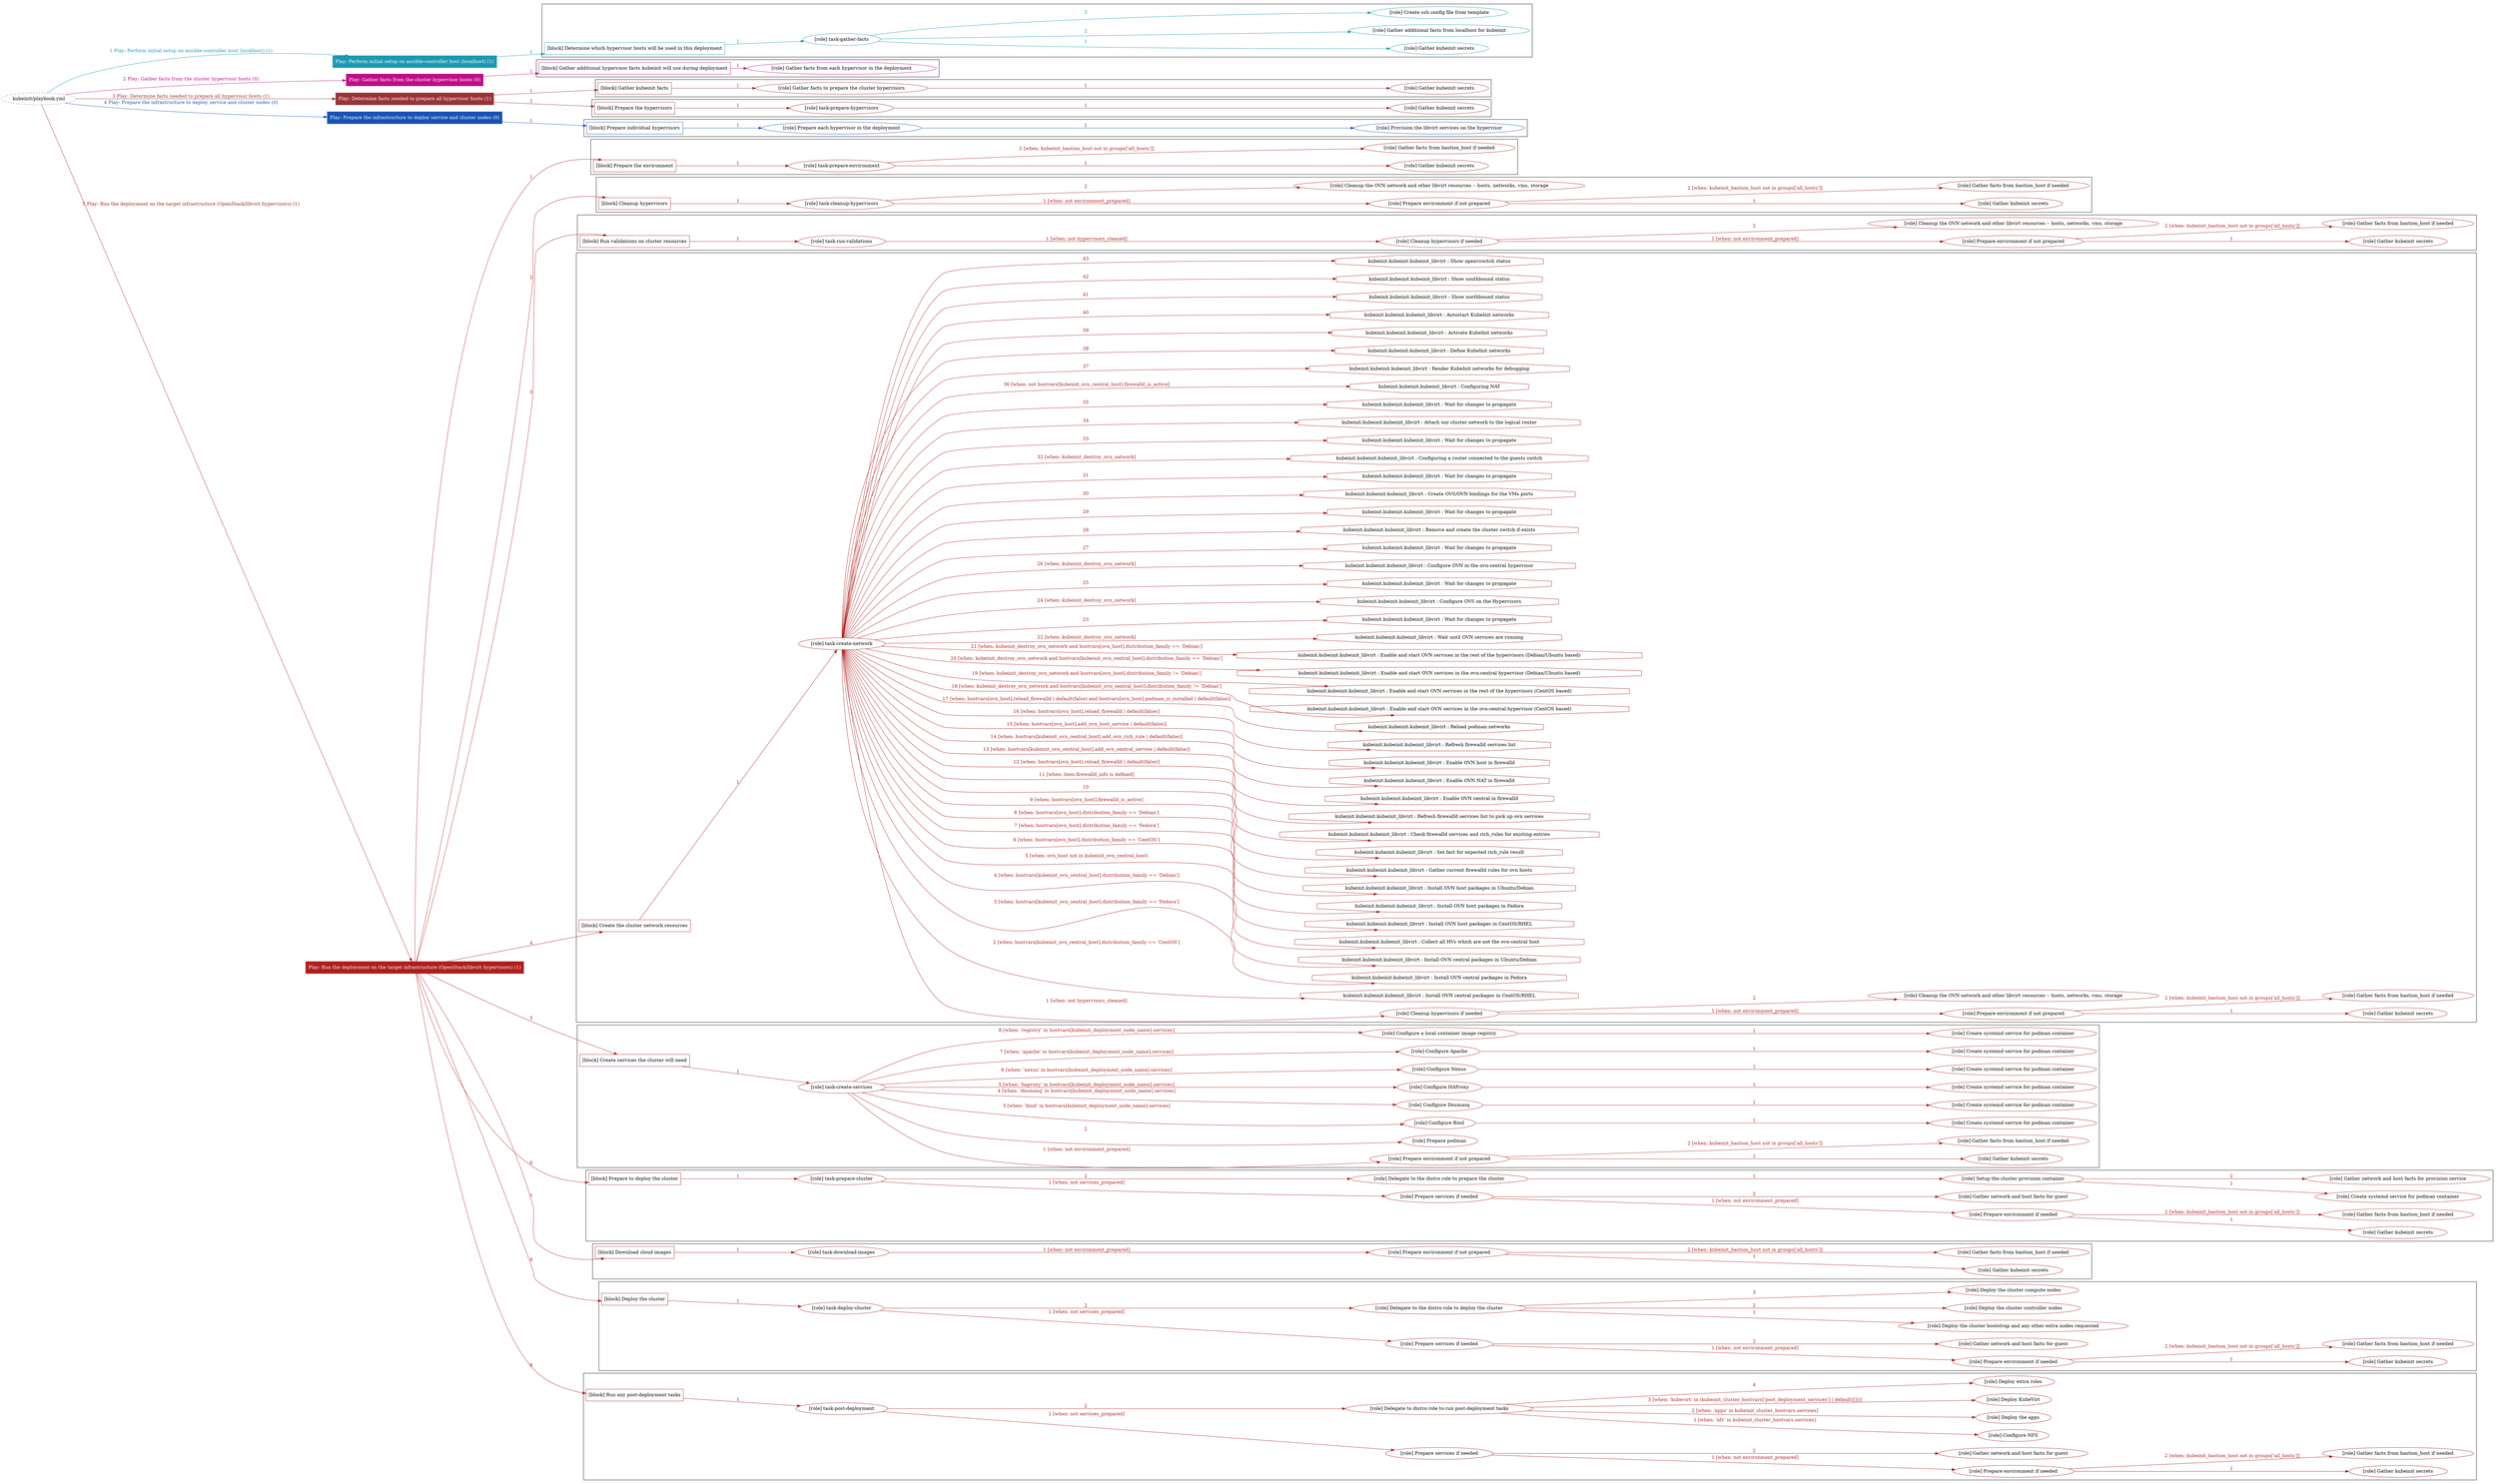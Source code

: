 digraph {
	graph [concentrate=true ordering=in rankdir=LR ratio=fill]
	edge [esep=5 sep=10]
	"kubeinit/playbook.yml" [URL="/home/runner/work/kubeinit/kubeinit/kubeinit/playbook.yml" id=playbook_545ea1f9 style=dotted]
	"kubeinit/playbook.yml" -> play_1e7cb189 [label="1 Play: Perform initial setup on ansible-controller host (localhost) (1)" color="#1b99b1" fontcolor="#1b99b1" id=edge_play_1e7cb189 labeltooltip="1 Play: Perform initial setup on ansible-controller host (localhost) (1)" tooltip="1 Play: Perform initial setup on ansible-controller host (localhost) (1)"]
	subgraph "Play: Perform initial setup on ansible-controller host (localhost) (1)" {
		play_1e7cb189 [label="Play: Perform initial setup on ansible-controller host (localhost) (1)" URL="/home/runner/work/kubeinit/kubeinit/kubeinit/playbook.yml" color="#1b99b1" fontcolor="#ffffff" id=play_1e7cb189 shape=box style=filled tooltip=localhost]
		play_1e7cb189 -> block_604bb273 [label=1 color="#1b99b1" fontcolor="#1b99b1" id=edge_block_604bb273 labeltooltip=1 tooltip=1]
		subgraph cluster_block_604bb273 {
			block_604bb273 [label="[block] Determine which hypervisor hosts will be used in this deployment" URL="/home/runner/work/kubeinit/kubeinit/kubeinit/playbook.yml" color="#1b99b1" id=block_604bb273 labeltooltip="Determine which hypervisor hosts will be used in this deployment" shape=box tooltip="Determine which hypervisor hosts will be used in this deployment"]
			block_604bb273 -> role_c7c4b16e [label="1 " color="#1b99b1" fontcolor="#1b99b1" id=edge_role_c7c4b16e labeltooltip="1 " tooltip="1 "]
			subgraph "task-gather-facts" {
				role_c7c4b16e [label="[role] task-gather-facts" URL="/home/runner/work/kubeinit/kubeinit/kubeinit/playbook.yml" color="#1b99b1" id=role_c7c4b16e tooltip="task-gather-facts"]
				role_c7c4b16e -> role_e11068bb [label="1 " color="#1b99b1" fontcolor="#1b99b1" id=edge_role_e11068bb labeltooltip="1 " tooltip="1 "]
				subgraph "Gather kubeinit secrets" {
					role_e11068bb [label="[role] Gather kubeinit secrets" URL="/home/runner/.ansible/collections/ansible_collections/kubeinit/kubeinit/roles/kubeinit_prepare/tasks/build_hypervisors_group.yml" color="#1b99b1" id=role_e11068bb tooltip="Gather kubeinit secrets"]
				}
				role_c7c4b16e -> role_16e6455f [label="2 " color="#1b99b1" fontcolor="#1b99b1" id=edge_role_16e6455f labeltooltip="2 " tooltip="2 "]
				subgraph "Gather additional facts from localhost for kubeinit" {
					role_16e6455f [label="[role] Gather additional facts from localhost for kubeinit" URL="/home/runner/.ansible/collections/ansible_collections/kubeinit/kubeinit/roles/kubeinit_prepare/tasks/build_hypervisors_group.yml" color="#1b99b1" id=role_16e6455f tooltip="Gather additional facts from localhost for kubeinit"]
				}
				role_c7c4b16e -> role_b0c7b629 [label="3 " color="#1b99b1" fontcolor="#1b99b1" id=edge_role_b0c7b629 labeltooltip="3 " tooltip="3 "]
				subgraph "Create ssh config file from template" {
					role_b0c7b629 [label="[role] Create ssh config file from template" URL="/home/runner/.ansible/collections/ansible_collections/kubeinit/kubeinit/roles/kubeinit_prepare/tasks/build_hypervisors_group.yml" color="#1b99b1" id=role_b0c7b629 tooltip="Create ssh config file from template"]
				}
			}
		}
	}
	"kubeinit/playbook.yml" -> play_25125cbf [label="2 Play: Gather facts from the cluster hypervisor hosts (0)" color="#bf0d87" fontcolor="#bf0d87" id=edge_play_25125cbf labeltooltip="2 Play: Gather facts from the cluster hypervisor hosts (0)" tooltip="2 Play: Gather facts from the cluster hypervisor hosts (0)"]
	subgraph "Play: Gather facts from the cluster hypervisor hosts (0)" {
		play_25125cbf [label="Play: Gather facts from the cluster hypervisor hosts (0)" URL="/home/runner/work/kubeinit/kubeinit/kubeinit/playbook.yml" color="#bf0d87" fontcolor="#ffffff" id=play_25125cbf shape=box style=filled tooltip="Play: Gather facts from the cluster hypervisor hosts (0)"]
		play_25125cbf -> block_c3cad42a [label=1 color="#bf0d87" fontcolor="#bf0d87" id=edge_block_c3cad42a labeltooltip=1 tooltip=1]
		subgraph cluster_block_c3cad42a {
			block_c3cad42a [label="[block] Gather additional hypervisor facts kubeinit will use during deployment" URL="/home/runner/work/kubeinit/kubeinit/kubeinit/playbook.yml" color="#bf0d87" id=block_c3cad42a labeltooltip="Gather additional hypervisor facts kubeinit will use during deployment" shape=box tooltip="Gather additional hypervisor facts kubeinit will use during deployment"]
			block_c3cad42a -> role_cbb73057 [label="1 " color="#bf0d87" fontcolor="#bf0d87" id=edge_role_cbb73057 labeltooltip="1 " tooltip="1 "]
			subgraph "Gather facts from each hypervisor in the deployment" {
				role_cbb73057 [label="[role] Gather facts from each hypervisor in the deployment" URL="/home/runner/work/kubeinit/kubeinit/kubeinit/playbook.yml" color="#bf0d87" id=role_cbb73057 tooltip="Gather facts from each hypervisor in the deployment"]
			}
		}
	}
	"kubeinit/playbook.yml" -> play_c97c8d3a [label="3 Play: Determine facts needed to prepare all hypervisor hosts (1)" color="#993338" fontcolor="#993338" id=edge_play_c97c8d3a labeltooltip="3 Play: Determine facts needed to prepare all hypervisor hosts (1)" tooltip="3 Play: Determine facts needed to prepare all hypervisor hosts (1)"]
	subgraph "Play: Determine facts needed to prepare all hypervisor hosts (1)" {
		play_c97c8d3a [label="Play: Determine facts needed to prepare all hypervisor hosts (1)" URL="/home/runner/work/kubeinit/kubeinit/kubeinit/playbook.yml" color="#993338" fontcolor="#ffffff" id=play_c97c8d3a shape=box style=filled tooltip=localhost]
		play_c97c8d3a -> block_8effcc9f [label=1 color="#993338" fontcolor="#993338" id=edge_block_8effcc9f labeltooltip=1 tooltip=1]
		subgraph cluster_block_8effcc9f {
			block_8effcc9f [label="[block] Gather kubeinit facts" URL="/home/runner/work/kubeinit/kubeinit/kubeinit/playbook.yml" color="#993338" id=block_8effcc9f labeltooltip="Gather kubeinit facts" shape=box tooltip="Gather kubeinit facts"]
			block_8effcc9f -> role_7a79b498 [label="1 " color="#993338" fontcolor="#993338" id=edge_role_7a79b498 labeltooltip="1 " tooltip="1 "]
			subgraph "Gather facts to prepare the cluster hypervisors" {
				role_7a79b498 [label="[role] Gather facts to prepare the cluster hypervisors" URL="/home/runner/work/kubeinit/kubeinit/kubeinit/playbook.yml" color="#993338" id=role_7a79b498 tooltip="Gather facts to prepare the cluster hypervisors"]
				role_7a79b498 -> role_7b9e5809 [label="1 " color="#993338" fontcolor="#993338" id=edge_role_7b9e5809 labeltooltip="1 " tooltip="1 "]
				subgraph "Gather kubeinit secrets" {
					role_7b9e5809 [label="[role] Gather kubeinit secrets" URL="/home/runner/.ansible/collections/ansible_collections/kubeinit/kubeinit/roles/kubeinit_prepare/tasks/gather_kubeinit_facts.yml" color="#993338" id=role_7b9e5809 tooltip="Gather kubeinit secrets"]
				}
			}
		}
		play_c97c8d3a -> block_56a580a7 [label=2 color="#993338" fontcolor="#993338" id=edge_block_56a580a7 labeltooltip=2 tooltip=2]
		subgraph cluster_block_56a580a7 {
			block_56a580a7 [label="[block] Prepare the hypervisors" URL="/home/runner/work/kubeinit/kubeinit/kubeinit/playbook.yml" color="#993338" id=block_56a580a7 labeltooltip="Prepare the hypervisors" shape=box tooltip="Prepare the hypervisors"]
			block_56a580a7 -> role_5d7ca16e [label="1 " color="#993338" fontcolor="#993338" id=edge_role_5d7ca16e labeltooltip="1 " tooltip="1 "]
			subgraph "task-prepare-hypervisors" {
				role_5d7ca16e [label="[role] task-prepare-hypervisors" URL="/home/runner/work/kubeinit/kubeinit/kubeinit/playbook.yml" color="#993338" id=role_5d7ca16e tooltip="task-prepare-hypervisors"]
				role_5d7ca16e -> role_4b5fbec4 [label="1 " color="#993338" fontcolor="#993338" id=edge_role_4b5fbec4 labeltooltip="1 " tooltip="1 "]
				subgraph "Gather kubeinit secrets" {
					role_4b5fbec4 [label="[role] Gather kubeinit secrets" URL="/home/runner/.ansible/collections/ansible_collections/kubeinit/kubeinit/roles/kubeinit_prepare/tasks/gather_kubeinit_facts.yml" color="#993338" id=role_4b5fbec4 tooltip="Gather kubeinit secrets"]
				}
			}
		}
	}
	"kubeinit/playbook.yml" -> play_3dec3ff9 [label="4 Play: Prepare the infrastructure to deploy service and cluster nodes (0)" color="#1852b4" fontcolor="#1852b4" id=edge_play_3dec3ff9 labeltooltip="4 Play: Prepare the infrastructure to deploy service and cluster nodes (0)" tooltip="4 Play: Prepare the infrastructure to deploy service and cluster nodes (0)"]
	subgraph "Play: Prepare the infrastructure to deploy service and cluster nodes (0)" {
		play_3dec3ff9 [label="Play: Prepare the infrastructure to deploy service and cluster nodes (0)" URL="/home/runner/work/kubeinit/kubeinit/kubeinit/playbook.yml" color="#1852b4" fontcolor="#ffffff" id=play_3dec3ff9 shape=box style=filled tooltip="Play: Prepare the infrastructure to deploy service and cluster nodes (0)"]
		play_3dec3ff9 -> block_9146f6ef [label=1 color="#1852b4" fontcolor="#1852b4" id=edge_block_9146f6ef labeltooltip=1 tooltip=1]
		subgraph cluster_block_9146f6ef {
			block_9146f6ef [label="[block] Prepare individual hypervisors" URL="/home/runner/work/kubeinit/kubeinit/kubeinit/playbook.yml" color="#1852b4" id=block_9146f6ef labeltooltip="Prepare individual hypervisors" shape=box tooltip="Prepare individual hypervisors"]
			block_9146f6ef -> role_cc25a2cb [label="1 " color="#1852b4" fontcolor="#1852b4" id=edge_role_cc25a2cb labeltooltip="1 " tooltip="1 "]
			subgraph "Prepare each hypervisor in the deployment" {
				role_cc25a2cb [label="[role] Prepare each hypervisor in the deployment" URL="/home/runner/work/kubeinit/kubeinit/kubeinit/playbook.yml" color="#1852b4" id=role_cc25a2cb tooltip="Prepare each hypervisor in the deployment"]
				role_cc25a2cb -> role_cbb61e2c [label="1 " color="#1852b4" fontcolor="#1852b4" id=edge_role_cbb61e2c labeltooltip="1 " tooltip="1 "]
				subgraph "Provision the libvirt services on the hypervisor" {
					role_cbb61e2c [label="[role] Provision the libvirt services on the hypervisor" URL="/home/runner/.ansible/collections/ansible_collections/kubeinit/kubeinit/roles/kubeinit_prepare/tasks/prepare_hypervisor.yml" color="#1852b4" id=role_cbb61e2c tooltip="Provision the libvirt services on the hypervisor"]
				}
			}
		}
	}
	"kubeinit/playbook.yml" -> play_6019a0b7 [label="5 Play: Run the deployment on the target infrastructure (OpenStack/libvirt hypervisors) (1)" color="#ad1f1f" fontcolor="#ad1f1f" id=edge_play_6019a0b7 labeltooltip="5 Play: Run the deployment on the target infrastructure (OpenStack/libvirt hypervisors) (1)" tooltip="5 Play: Run the deployment on the target infrastructure (OpenStack/libvirt hypervisors) (1)"]
	subgraph "Play: Run the deployment on the target infrastructure (OpenStack/libvirt hypervisors) (1)" {
		play_6019a0b7 [label="Play: Run the deployment on the target infrastructure (OpenStack/libvirt hypervisors) (1)" URL="/home/runner/work/kubeinit/kubeinit/kubeinit/playbook.yml" color="#ad1f1f" fontcolor="#ffffff" id=play_6019a0b7 shape=box style=filled tooltip=localhost]
		play_6019a0b7 -> block_2b37325d [label=1 color="#ad1f1f" fontcolor="#ad1f1f" id=edge_block_2b37325d labeltooltip=1 tooltip=1]
		subgraph cluster_block_2b37325d {
			block_2b37325d [label="[block] Prepare the environment" URL="/home/runner/work/kubeinit/kubeinit/kubeinit/playbook.yml" color="#ad1f1f" id=block_2b37325d labeltooltip="Prepare the environment" shape=box tooltip="Prepare the environment"]
			block_2b37325d -> role_2534f310 [label="1 " color="#ad1f1f" fontcolor="#ad1f1f" id=edge_role_2534f310 labeltooltip="1 " tooltip="1 "]
			subgraph "task-prepare-environment" {
				role_2534f310 [label="[role] task-prepare-environment" URL="/home/runner/work/kubeinit/kubeinit/kubeinit/playbook.yml" color="#ad1f1f" id=role_2534f310 tooltip="task-prepare-environment"]
				role_2534f310 -> role_49bf3685 [label="1 " color="#ad1f1f" fontcolor="#ad1f1f" id=edge_role_49bf3685 labeltooltip="1 " tooltip="1 "]
				subgraph "Gather kubeinit secrets" {
					role_49bf3685 [label="[role] Gather kubeinit secrets" URL="/home/runner/.ansible/collections/ansible_collections/kubeinit/kubeinit/roles/kubeinit_prepare/tasks/gather_kubeinit_facts.yml" color="#ad1f1f" id=role_49bf3685 tooltip="Gather kubeinit secrets"]
				}
				role_2534f310 -> role_b3261892 [label="2 [when: kubeinit_bastion_host not in groups['all_hosts']]" color="#ad1f1f" fontcolor="#ad1f1f" id=edge_role_b3261892 labeltooltip="2 [when: kubeinit_bastion_host not in groups['all_hosts']]" tooltip="2 [when: kubeinit_bastion_host not in groups['all_hosts']]"]
				subgraph "Gather facts from bastion_host if needed" {
					role_b3261892 [label="[role] Gather facts from bastion_host if needed" URL="/home/runner/.ansible/collections/ansible_collections/kubeinit/kubeinit/roles/kubeinit_prepare/tasks/main.yml" color="#ad1f1f" id=role_b3261892 tooltip="Gather facts from bastion_host if needed"]
				}
			}
		}
		play_6019a0b7 -> block_f560a4d5 [label=2 color="#ad1f1f" fontcolor="#ad1f1f" id=edge_block_f560a4d5 labeltooltip=2 tooltip=2]
		subgraph cluster_block_f560a4d5 {
			block_f560a4d5 [label="[block] Cleanup hypervisors" URL="/home/runner/work/kubeinit/kubeinit/kubeinit/playbook.yml" color="#ad1f1f" id=block_f560a4d5 labeltooltip="Cleanup hypervisors" shape=box tooltip="Cleanup hypervisors"]
			block_f560a4d5 -> role_789d770c [label="1 " color="#ad1f1f" fontcolor="#ad1f1f" id=edge_role_789d770c labeltooltip="1 " tooltip="1 "]
			subgraph "task-cleanup-hypervisors" {
				role_789d770c [label="[role] task-cleanup-hypervisors" URL="/home/runner/work/kubeinit/kubeinit/kubeinit/playbook.yml" color="#ad1f1f" id=role_789d770c tooltip="task-cleanup-hypervisors"]
				role_789d770c -> role_c4b995f2 [label="1 [when: not environment_prepared]" color="#ad1f1f" fontcolor="#ad1f1f" id=edge_role_c4b995f2 labeltooltip="1 [when: not environment_prepared]" tooltip="1 [when: not environment_prepared]"]
				subgraph "Prepare environment if not prepared" {
					role_c4b995f2 [label="[role] Prepare environment if not prepared" URL="/home/runner/.ansible/collections/ansible_collections/kubeinit/kubeinit/roles/kubeinit_libvirt/tasks/cleanup_hypervisors.yml" color="#ad1f1f" id=role_c4b995f2 tooltip="Prepare environment if not prepared"]
					role_c4b995f2 -> role_17aec565 [label="1 " color="#ad1f1f" fontcolor="#ad1f1f" id=edge_role_17aec565 labeltooltip="1 " tooltip="1 "]
					subgraph "Gather kubeinit secrets" {
						role_17aec565 [label="[role] Gather kubeinit secrets" URL="/home/runner/.ansible/collections/ansible_collections/kubeinit/kubeinit/roles/kubeinit_prepare/tasks/gather_kubeinit_facts.yml" color="#ad1f1f" id=role_17aec565 tooltip="Gather kubeinit secrets"]
					}
					role_c4b995f2 -> role_e8f77365 [label="2 [when: kubeinit_bastion_host not in groups['all_hosts']]" color="#ad1f1f" fontcolor="#ad1f1f" id=edge_role_e8f77365 labeltooltip="2 [when: kubeinit_bastion_host not in groups['all_hosts']]" tooltip="2 [when: kubeinit_bastion_host not in groups['all_hosts']]"]
					subgraph "Gather facts from bastion_host if needed" {
						role_e8f77365 [label="[role] Gather facts from bastion_host if needed" URL="/home/runner/.ansible/collections/ansible_collections/kubeinit/kubeinit/roles/kubeinit_prepare/tasks/main.yml" color="#ad1f1f" id=role_e8f77365 tooltip="Gather facts from bastion_host if needed"]
					}
				}
				role_789d770c -> role_a3cb7362 [label="2 " color="#ad1f1f" fontcolor="#ad1f1f" id=edge_role_a3cb7362 labeltooltip="2 " tooltip="2 "]
				subgraph "Cleanup the OVN network and other libvirt resources -- hosts, networks, vms, storage" {
					role_a3cb7362 [label="[role] Cleanup the OVN network and other libvirt resources -- hosts, networks, vms, storage" URL="/home/runner/.ansible/collections/ansible_collections/kubeinit/kubeinit/roles/kubeinit_libvirt/tasks/cleanup_hypervisors.yml" color="#ad1f1f" id=role_a3cb7362 tooltip="Cleanup the OVN network and other libvirt resources -- hosts, networks, vms, storage"]
				}
			}
		}
		play_6019a0b7 -> block_5f67246d [label=3 color="#ad1f1f" fontcolor="#ad1f1f" id=edge_block_5f67246d labeltooltip=3 tooltip=3]
		subgraph cluster_block_5f67246d {
			block_5f67246d [label="[block] Run validations on cluster resources" URL="/home/runner/work/kubeinit/kubeinit/kubeinit/playbook.yml" color="#ad1f1f" id=block_5f67246d labeltooltip="Run validations on cluster resources" shape=box tooltip="Run validations on cluster resources"]
			block_5f67246d -> role_c81f8263 [label="1 " color="#ad1f1f" fontcolor="#ad1f1f" id=edge_role_c81f8263 labeltooltip="1 " tooltip="1 "]
			subgraph "task-run-validations" {
				role_c81f8263 [label="[role] task-run-validations" URL="/home/runner/work/kubeinit/kubeinit/kubeinit/playbook.yml" color="#ad1f1f" id=role_c81f8263 tooltip="task-run-validations"]
				role_c81f8263 -> role_7844097c [label="1 [when: not hypervisors_cleaned]" color="#ad1f1f" fontcolor="#ad1f1f" id=edge_role_7844097c labeltooltip="1 [when: not hypervisors_cleaned]" tooltip="1 [when: not hypervisors_cleaned]"]
				subgraph "Cleanup hypervisors if needed" {
					role_7844097c [label="[role] Cleanup hypervisors if needed" URL="/home/runner/.ansible/collections/ansible_collections/kubeinit/kubeinit/roles/kubeinit_validations/tasks/main.yml" color="#ad1f1f" id=role_7844097c tooltip="Cleanup hypervisors if needed"]
					role_7844097c -> role_146914b1 [label="1 [when: not environment_prepared]" color="#ad1f1f" fontcolor="#ad1f1f" id=edge_role_146914b1 labeltooltip="1 [when: not environment_prepared]" tooltip="1 [when: not environment_prepared]"]
					subgraph "Prepare environment if not prepared" {
						role_146914b1 [label="[role] Prepare environment if not prepared" URL="/home/runner/.ansible/collections/ansible_collections/kubeinit/kubeinit/roles/kubeinit_libvirt/tasks/cleanup_hypervisors.yml" color="#ad1f1f" id=role_146914b1 tooltip="Prepare environment if not prepared"]
						role_146914b1 -> role_789cd610 [label="1 " color="#ad1f1f" fontcolor="#ad1f1f" id=edge_role_789cd610 labeltooltip="1 " tooltip="1 "]
						subgraph "Gather kubeinit secrets" {
							role_789cd610 [label="[role] Gather kubeinit secrets" URL="/home/runner/.ansible/collections/ansible_collections/kubeinit/kubeinit/roles/kubeinit_prepare/tasks/gather_kubeinit_facts.yml" color="#ad1f1f" id=role_789cd610 tooltip="Gather kubeinit secrets"]
						}
						role_146914b1 -> role_b9d6d63f [label="2 [when: kubeinit_bastion_host not in groups['all_hosts']]" color="#ad1f1f" fontcolor="#ad1f1f" id=edge_role_b9d6d63f labeltooltip="2 [when: kubeinit_bastion_host not in groups['all_hosts']]" tooltip="2 [when: kubeinit_bastion_host not in groups['all_hosts']]"]
						subgraph "Gather facts from bastion_host if needed" {
							role_b9d6d63f [label="[role] Gather facts from bastion_host if needed" URL="/home/runner/.ansible/collections/ansible_collections/kubeinit/kubeinit/roles/kubeinit_prepare/tasks/main.yml" color="#ad1f1f" id=role_b9d6d63f tooltip="Gather facts from bastion_host if needed"]
						}
					}
					role_7844097c -> role_ba7ee9d4 [label="2 " color="#ad1f1f" fontcolor="#ad1f1f" id=edge_role_ba7ee9d4 labeltooltip="2 " tooltip="2 "]
					subgraph "Cleanup the OVN network and other libvirt resources -- hosts, networks, vms, storage" {
						role_ba7ee9d4 [label="[role] Cleanup the OVN network and other libvirt resources -- hosts, networks, vms, storage" URL="/home/runner/.ansible/collections/ansible_collections/kubeinit/kubeinit/roles/kubeinit_libvirt/tasks/cleanup_hypervisors.yml" color="#ad1f1f" id=role_ba7ee9d4 tooltip="Cleanup the OVN network and other libvirt resources -- hosts, networks, vms, storage"]
					}
				}
			}
		}
		play_6019a0b7 -> block_509bef41 [label=4 color="#ad1f1f" fontcolor="#ad1f1f" id=edge_block_509bef41 labeltooltip=4 tooltip=4]
		subgraph cluster_block_509bef41 {
			block_509bef41 [label="[block] Create the cluster network resources" URL="/home/runner/work/kubeinit/kubeinit/kubeinit/playbook.yml" color="#ad1f1f" id=block_509bef41 labeltooltip="Create the cluster network resources" shape=box tooltip="Create the cluster network resources"]
			block_509bef41 -> role_f439a7e0 [label="1 " color="#ad1f1f" fontcolor="#ad1f1f" id=edge_role_f439a7e0 labeltooltip="1 " tooltip="1 "]
			subgraph "task-create-network" {
				role_f439a7e0 [label="[role] task-create-network" URL="/home/runner/work/kubeinit/kubeinit/kubeinit/playbook.yml" color="#ad1f1f" id=role_f439a7e0 tooltip="task-create-network"]
				role_f439a7e0 -> role_7bddf8e0 [label="1 [when: not hypervisors_cleaned]" color="#ad1f1f" fontcolor="#ad1f1f" id=edge_role_7bddf8e0 labeltooltip="1 [when: not hypervisors_cleaned]" tooltip="1 [when: not hypervisors_cleaned]"]
				subgraph "Cleanup hypervisors if needed" {
					role_7bddf8e0 [label="[role] Cleanup hypervisors if needed" URL="/home/runner/.ansible/collections/ansible_collections/kubeinit/kubeinit/roles/kubeinit_libvirt/tasks/create_network.yml" color="#ad1f1f" id=role_7bddf8e0 tooltip="Cleanup hypervisors if needed"]
					role_7bddf8e0 -> role_7e0b11dd [label="1 [when: not environment_prepared]" color="#ad1f1f" fontcolor="#ad1f1f" id=edge_role_7e0b11dd labeltooltip="1 [when: not environment_prepared]" tooltip="1 [when: not environment_prepared]"]
					subgraph "Prepare environment if not prepared" {
						role_7e0b11dd [label="[role] Prepare environment if not prepared" URL="/home/runner/.ansible/collections/ansible_collections/kubeinit/kubeinit/roles/kubeinit_libvirt/tasks/cleanup_hypervisors.yml" color="#ad1f1f" id=role_7e0b11dd tooltip="Prepare environment if not prepared"]
						role_7e0b11dd -> role_918e1775 [label="1 " color="#ad1f1f" fontcolor="#ad1f1f" id=edge_role_918e1775 labeltooltip="1 " tooltip="1 "]
						subgraph "Gather kubeinit secrets" {
							role_918e1775 [label="[role] Gather kubeinit secrets" URL="/home/runner/.ansible/collections/ansible_collections/kubeinit/kubeinit/roles/kubeinit_prepare/tasks/gather_kubeinit_facts.yml" color="#ad1f1f" id=role_918e1775 tooltip="Gather kubeinit secrets"]
						}
						role_7e0b11dd -> role_49caefd5 [label="2 [when: kubeinit_bastion_host not in groups['all_hosts']]" color="#ad1f1f" fontcolor="#ad1f1f" id=edge_role_49caefd5 labeltooltip="2 [when: kubeinit_bastion_host not in groups['all_hosts']]" tooltip="2 [when: kubeinit_bastion_host not in groups['all_hosts']]"]
						subgraph "Gather facts from bastion_host if needed" {
							role_49caefd5 [label="[role] Gather facts from bastion_host if needed" URL="/home/runner/.ansible/collections/ansible_collections/kubeinit/kubeinit/roles/kubeinit_prepare/tasks/main.yml" color="#ad1f1f" id=role_49caefd5 tooltip="Gather facts from bastion_host if needed"]
						}
					}
					role_7bddf8e0 -> role_6dfcfbeb [label="2 " color="#ad1f1f" fontcolor="#ad1f1f" id=edge_role_6dfcfbeb labeltooltip="2 " tooltip="2 "]
					subgraph "Cleanup the OVN network and other libvirt resources -- hosts, networks, vms, storage" {
						role_6dfcfbeb [label="[role] Cleanup the OVN network and other libvirt resources -- hosts, networks, vms, storage" URL="/home/runner/.ansible/collections/ansible_collections/kubeinit/kubeinit/roles/kubeinit_libvirt/tasks/cleanup_hypervisors.yml" color="#ad1f1f" id=role_6dfcfbeb tooltip="Cleanup the OVN network and other libvirt resources -- hosts, networks, vms, storage"]
					}
				}
				task_5783a7b6 [label="kubeinit.kubeinit.kubeinit_libvirt : Install OVN central packages in CentOS/RHEL" URL="/home/runner/.ansible/collections/ansible_collections/kubeinit/kubeinit/roles/kubeinit_libvirt/tasks/create_network.yml" color="#ad1f1f" id=task_5783a7b6 shape=octagon tooltip="kubeinit.kubeinit.kubeinit_libvirt : Install OVN central packages in CentOS/RHEL"]
				role_f439a7e0 -> task_5783a7b6 [label="2 [when: hostvars[kubeinit_ovn_central_host].distribution_family == 'CentOS']" color="#ad1f1f" fontcolor="#ad1f1f" id=edge_task_5783a7b6 labeltooltip="2 [when: hostvars[kubeinit_ovn_central_host].distribution_family == 'CentOS']" tooltip="2 [when: hostvars[kubeinit_ovn_central_host].distribution_family == 'CentOS']"]
				task_75ada4d7 [label="kubeinit.kubeinit.kubeinit_libvirt : Install OVN central packages in Fedora" URL="/home/runner/.ansible/collections/ansible_collections/kubeinit/kubeinit/roles/kubeinit_libvirt/tasks/create_network.yml" color="#ad1f1f" id=task_75ada4d7 shape=octagon tooltip="kubeinit.kubeinit.kubeinit_libvirt : Install OVN central packages in Fedora"]
				role_f439a7e0 -> task_75ada4d7 [label="3 [when: hostvars[kubeinit_ovn_central_host].distribution_family == 'Fedora']" color="#ad1f1f" fontcolor="#ad1f1f" id=edge_task_75ada4d7 labeltooltip="3 [when: hostvars[kubeinit_ovn_central_host].distribution_family == 'Fedora']" tooltip="3 [when: hostvars[kubeinit_ovn_central_host].distribution_family == 'Fedora']"]
				task_fd425ca7 [label="kubeinit.kubeinit.kubeinit_libvirt : Install OVN central packages in Ubuntu/Debian" URL="/home/runner/.ansible/collections/ansible_collections/kubeinit/kubeinit/roles/kubeinit_libvirt/tasks/create_network.yml" color="#ad1f1f" id=task_fd425ca7 shape=octagon tooltip="kubeinit.kubeinit.kubeinit_libvirt : Install OVN central packages in Ubuntu/Debian"]
				role_f439a7e0 -> task_fd425ca7 [label="4 [when: hostvars[kubeinit_ovn_central_host].distribution_family == 'Debian']" color="#ad1f1f" fontcolor="#ad1f1f" id=edge_task_fd425ca7 labeltooltip="4 [when: hostvars[kubeinit_ovn_central_host].distribution_family == 'Debian']" tooltip="4 [when: hostvars[kubeinit_ovn_central_host].distribution_family == 'Debian']"]
				task_016168ba [label="kubeinit.kubeinit.kubeinit_libvirt : Collect all HVs which are not the ovn-central host" URL="/home/runner/.ansible/collections/ansible_collections/kubeinit/kubeinit/roles/kubeinit_libvirt/tasks/create_network.yml" color="#ad1f1f" id=task_016168ba shape=octagon tooltip="kubeinit.kubeinit.kubeinit_libvirt : Collect all HVs which are not the ovn-central host"]
				role_f439a7e0 -> task_016168ba [label="5 [when: ovn_host not in kubeinit_ovn_central_host]" color="#ad1f1f" fontcolor="#ad1f1f" id=edge_task_016168ba labeltooltip="5 [when: ovn_host not in kubeinit_ovn_central_host]" tooltip="5 [when: ovn_host not in kubeinit_ovn_central_host]"]
				task_9059ced9 [label="kubeinit.kubeinit.kubeinit_libvirt : Install OVN host packages in CentOS/RHEL" URL="/home/runner/.ansible/collections/ansible_collections/kubeinit/kubeinit/roles/kubeinit_libvirt/tasks/create_network.yml" color="#ad1f1f" id=task_9059ced9 shape=octagon tooltip="kubeinit.kubeinit.kubeinit_libvirt : Install OVN host packages in CentOS/RHEL"]
				role_f439a7e0 -> task_9059ced9 [label="6 [when: hostvars[ovn_host].distribution_family == 'CentOS']" color="#ad1f1f" fontcolor="#ad1f1f" id=edge_task_9059ced9 labeltooltip="6 [when: hostvars[ovn_host].distribution_family == 'CentOS']" tooltip="6 [when: hostvars[ovn_host].distribution_family == 'CentOS']"]
				task_29d21942 [label="kubeinit.kubeinit.kubeinit_libvirt : Install OVN host packages in Fedora" URL="/home/runner/.ansible/collections/ansible_collections/kubeinit/kubeinit/roles/kubeinit_libvirt/tasks/create_network.yml" color="#ad1f1f" id=task_29d21942 shape=octagon tooltip="kubeinit.kubeinit.kubeinit_libvirt : Install OVN host packages in Fedora"]
				role_f439a7e0 -> task_29d21942 [label="7 [when: hostvars[ovn_host].distribution_family == 'Fedora']" color="#ad1f1f" fontcolor="#ad1f1f" id=edge_task_29d21942 labeltooltip="7 [when: hostvars[ovn_host].distribution_family == 'Fedora']" tooltip="7 [when: hostvars[ovn_host].distribution_family == 'Fedora']"]
				task_a634e0be [label="kubeinit.kubeinit.kubeinit_libvirt : Install OVN host packages in Ubuntu/Debian" URL="/home/runner/.ansible/collections/ansible_collections/kubeinit/kubeinit/roles/kubeinit_libvirt/tasks/create_network.yml" color="#ad1f1f" id=task_a634e0be shape=octagon tooltip="kubeinit.kubeinit.kubeinit_libvirt : Install OVN host packages in Ubuntu/Debian"]
				role_f439a7e0 -> task_a634e0be [label="8 [when: hostvars[ovn_host].distribution_family == 'Debian']" color="#ad1f1f" fontcolor="#ad1f1f" id=edge_task_a634e0be labeltooltip="8 [when: hostvars[ovn_host].distribution_family == 'Debian']" tooltip="8 [when: hostvars[ovn_host].distribution_family == 'Debian']"]
				task_c74ca397 [label="kubeinit.kubeinit.kubeinit_libvirt : Gather current firewalld rules for ovn hosts" URL="/home/runner/.ansible/collections/ansible_collections/kubeinit/kubeinit/roles/kubeinit_libvirt/tasks/create_network.yml" color="#ad1f1f" id=task_c74ca397 shape=octagon tooltip="kubeinit.kubeinit.kubeinit_libvirt : Gather current firewalld rules for ovn hosts"]
				role_f439a7e0 -> task_c74ca397 [label="9 [when: hostvars[ovn_host].firewalld_is_active]" color="#ad1f1f" fontcolor="#ad1f1f" id=edge_task_c74ca397 labeltooltip="9 [when: hostvars[ovn_host].firewalld_is_active]" tooltip="9 [when: hostvars[ovn_host].firewalld_is_active]"]
				task_74686a00 [label="kubeinit.kubeinit.kubeinit_libvirt : Set fact for expected rich_rule result" URL="/home/runner/.ansible/collections/ansible_collections/kubeinit/kubeinit/roles/kubeinit_libvirt/tasks/create_network.yml" color="#ad1f1f" id=task_74686a00 shape=octagon tooltip="kubeinit.kubeinit.kubeinit_libvirt : Set fact for expected rich_rule result"]
				role_f439a7e0 -> task_74686a00 [label="10 " color="#ad1f1f" fontcolor="#ad1f1f" id=edge_task_74686a00 labeltooltip="10 " tooltip="10 "]
				task_51876efc [label="kubeinit.kubeinit.kubeinit_libvirt : Check firewalld services and rich_rules for existing entries" URL="/home/runner/.ansible/collections/ansible_collections/kubeinit/kubeinit/roles/kubeinit_libvirt/tasks/create_network.yml" color="#ad1f1f" id=task_51876efc shape=octagon tooltip="kubeinit.kubeinit.kubeinit_libvirt : Check firewalld services and rich_rules for existing entries"]
				role_f439a7e0 -> task_51876efc [label="11 [when: item.firewalld_info is defined]" color="#ad1f1f" fontcolor="#ad1f1f" id=edge_task_51876efc labeltooltip="11 [when: item.firewalld_info is defined]" tooltip="11 [when: item.firewalld_info is defined]"]
				task_1a0cf8aa [label="kubeinit.kubeinit.kubeinit_libvirt : Refresh firewalld services list to pick up ovn services" URL="/home/runner/.ansible/collections/ansible_collections/kubeinit/kubeinit/roles/kubeinit_libvirt/tasks/create_network.yml" color="#ad1f1f" id=task_1a0cf8aa shape=octagon tooltip="kubeinit.kubeinit.kubeinit_libvirt : Refresh firewalld services list to pick up ovn services"]
				role_f439a7e0 -> task_1a0cf8aa [label="12 [when: hostvars[ovn_host].reload_firewalld | default(false)]" color="#ad1f1f" fontcolor="#ad1f1f" id=edge_task_1a0cf8aa labeltooltip="12 [when: hostvars[ovn_host].reload_firewalld | default(false)]" tooltip="12 [when: hostvars[ovn_host].reload_firewalld | default(false)]"]
				task_d345a831 [label="kubeinit.kubeinit.kubeinit_libvirt : Enable OVN central in firewalld" URL="/home/runner/.ansible/collections/ansible_collections/kubeinit/kubeinit/roles/kubeinit_libvirt/tasks/create_network.yml" color="#ad1f1f" id=task_d345a831 shape=octagon tooltip="kubeinit.kubeinit.kubeinit_libvirt : Enable OVN central in firewalld"]
				role_f439a7e0 -> task_d345a831 [label="13 [when: hostvars[kubeinit_ovn_central_host].add_ovn_central_service | default(false)]" color="#ad1f1f" fontcolor="#ad1f1f" id=edge_task_d345a831 labeltooltip="13 [when: hostvars[kubeinit_ovn_central_host].add_ovn_central_service | default(false)]" tooltip="13 [when: hostvars[kubeinit_ovn_central_host].add_ovn_central_service | default(false)]"]
				task_6217c7b1 [label="kubeinit.kubeinit.kubeinit_libvirt : Enable OVN NAT in firewalld" URL="/home/runner/.ansible/collections/ansible_collections/kubeinit/kubeinit/roles/kubeinit_libvirt/tasks/create_network.yml" color="#ad1f1f" id=task_6217c7b1 shape=octagon tooltip="kubeinit.kubeinit.kubeinit_libvirt : Enable OVN NAT in firewalld"]
				role_f439a7e0 -> task_6217c7b1 [label="14 [when: hostvars[kubeinit_ovn_central_host].add_ovn_rich_rule | default(false)]" color="#ad1f1f" fontcolor="#ad1f1f" id=edge_task_6217c7b1 labeltooltip="14 [when: hostvars[kubeinit_ovn_central_host].add_ovn_rich_rule | default(false)]" tooltip="14 [when: hostvars[kubeinit_ovn_central_host].add_ovn_rich_rule | default(false)]"]
				task_f4321216 [label="kubeinit.kubeinit.kubeinit_libvirt : Enable OVN host in firewalld" URL="/home/runner/.ansible/collections/ansible_collections/kubeinit/kubeinit/roles/kubeinit_libvirt/tasks/create_network.yml" color="#ad1f1f" id=task_f4321216 shape=octagon tooltip="kubeinit.kubeinit.kubeinit_libvirt : Enable OVN host in firewalld"]
				role_f439a7e0 -> task_f4321216 [label="15 [when: hostvars[ovn_host].add_ovn_host_service | default(false)]" color="#ad1f1f" fontcolor="#ad1f1f" id=edge_task_f4321216 labeltooltip="15 [when: hostvars[ovn_host].add_ovn_host_service | default(false)]" tooltip="15 [when: hostvars[ovn_host].add_ovn_host_service | default(false)]"]
				task_f879016a [label="kubeinit.kubeinit.kubeinit_libvirt : Refresh firewalld services list" URL="/home/runner/.ansible/collections/ansible_collections/kubeinit/kubeinit/roles/kubeinit_libvirt/tasks/create_network.yml" color="#ad1f1f" id=task_f879016a shape=octagon tooltip="kubeinit.kubeinit.kubeinit_libvirt : Refresh firewalld services list"]
				role_f439a7e0 -> task_f879016a [label="16 [when: hostvars[ovn_host].reload_firewalld | default(false)]" color="#ad1f1f" fontcolor="#ad1f1f" id=edge_task_f879016a labeltooltip="16 [when: hostvars[ovn_host].reload_firewalld | default(false)]" tooltip="16 [when: hostvars[ovn_host].reload_firewalld | default(false)]"]
				task_7035569a [label="kubeinit.kubeinit.kubeinit_libvirt : Reload podman networks" URL="/home/runner/.ansible/collections/ansible_collections/kubeinit/kubeinit/roles/kubeinit_libvirt/tasks/create_network.yml" color="#ad1f1f" id=task_7035569a shape=octagon tooltip="kubeinit.kubeinit.kubeinit_libvirt : Reload podman networks"]
				role_f439a7e0 -> task_7035569a [label="17 [when: hostvars[ovn_host].reload_firewalld | default(false) and hostvars[ovn_host].podman_is_installed | default(false)]" color="#ad1f1f" fontcolor="#ad1f1f" id=edge_task_7035569a labeltooltip="17 [when: hostvars[ovn_host].reload_firewalld | default(false) and hostvars[ovn_host].podman_is_installed | default(false)]" tooltip="17 [when: hostvars[ovn_host].reload_firewalld | default(false) and hostvars[ovn_host].podman_is_installed | default(false)]"]
				task_cc487e8a [label="kubeinit.kubeinit.kubeinit_libvirt : Enable and start OVN services in the ovn-central hypervisor (CentOS based)" URL="/home/runner/.ansible/collections/ansible_collections/kubeinit/kubeinit/roles/kubeinit_libvirt/tasks/create_network.yml" color="#ad1f1f" id=task_cc487e8a shape=octagon tooltip="kubeinit.kubeinit.kubeinit_libvirt : Enable and start OVN services in the ovn-central hypervisor (CentOS based)"]
				role_f439a7e0 -> task_cc487e8a [label="18 [when: kubeinit_destroy_ovn_network and hostvars[kubeinit_ovn_central_host].distribution_family != 'Debian']" color="#ad1f1f" fontcolor="#ad1f1f" id=edge_task_cc487e8a labeltooltip="18 [when: kubeinit_destroy_ovn_network and hostvars[kubeinit_ovn_central_host].distribution_family != 'Debian']" tooltip="18 [when: kubeinit_destroy_ovn_network and hostvars[kubeinit_ovn_central_host].distribution_family != 'Debian']"]
				task_4cee7049 [label="kubeinit.kubeinit.kubeinit_libvirt : Enable and start OVN services in the rest of the hypervisors (CentOS based)" URL="/home/runner/.ansible/collections/ansible_collections/kubeinit/kubeinit/roles/kubeinit_libvirt/tasks/create_network.yml" color="#ad1f1f" id=task_4cee7049 shape=octagon tooltip="kubeinit.kubeinit.kubeinit_libvirt : Enable and start OVN services in the rest of the hypervisors (CentOS based)"]
				role_f439a7e0 -> task_4cee7049 [label="19 [when: kubeinit_destroy_ovn_network and hostvars[ovn_host].distribution_family != 'Debian']" color="#ad1f1f" fontcolor="#ad1f1f" id=edge_task_4cee7049 labeltooltip="19 [when: kubeinit_destroy_ovn_network and hostvars[ovn_host].distribution_family != 'Debian']" tooltip="19 [when: kubeinit_destroy_ovn_network and hostvars[ovn_host].distribution_family != 'Debian']"]
				task_c66d87a8 [label="kubeinit.kubeinit.kubeinit_libvirt : Enable and start OVN services in the ovn-central hypervisor (Debian/Ubuntu based)" URL="/home/runner/.ansible/collections/ansible_collections/kubeinit/kubeinit/roles/kubeinit_libvirt/tasks/create_network.yml" color="#ad1f1f" id=task_c66d87a8 shape=octagon tooltip="kubeinit.kubeinit.kubeinit_libvirt : Enable and start OVN services in the ovn-central hypervisor (Debian/Ubuntu based)"]
				role_f439a7e0 -> task_c66d87a8 [label="20 [when: kubeinit_destroy_ovn_network and hostvars[kubeinit_ovn_central_host].distribution_family == 'Debian']" color="#ad1f1f" fontcolor="#ad1f1f" id=edge_task_c66d87a8 labeltooltip="20 [when: kubeinit_destroy_ovn_network and hostvars[kubeinit_ovn_central_host].distribution_family == 'Debian']" tooltip="20 [when: kubeinit_destroy_ovn_network and hostvars[kubeinit_ovn_central_host].distribution_family == 'Debian']"]
				task_be687e2e [label="kubeinit.kubeinit.kubeinit_libvirt : Enable and start OVN services in the rest of the hypervisors (Debian/Ubuntu based)" URL="/home/runner/.ansible/collections/ansible_collections/kubeinit/kubeinit/roles/kubeinit_libvirt/tasks/create_network.yml" color="#ad1f1f" id=task_be687e2e shape=octagon tooltip="kubeinit.kubeinit.kubeinit_libvirt : Enable and start OVN services in the rest of the hypervisors (Debian/Ubuntu based)"]
				role_f439a7e0 -> task_be687e2e [label="21 [when: kubeinit_destroy_ovn_network and hostvars[ovn_host].distribution_family == 'Debian']" color="#ad1f1f" fontcolor="#ad1f1f" id=edge_task_be687e2e labeltooltip="21 [when: kubeinit_destroy_ovn_network and hostvars[ovn_host].distribution_family == 'Debian']" tooltip="21 [when: kubeinit_destroy_ovn_network and hostvars[ovn_host].distribution_family == 'Debian']"]
				task_1a532e4d [label="kubeinit.kubeinit.kubeinit_libvirt : Wait until OVN services are running" URL="/home/runner/.ansible/collections/ansible_collections/kubeinit/kubeinit/roles/kubeinit_libvirt/tasks/create_network.yml" color="#ad1f1f" id=task_1a532e4d shape=octagon tooltip="kubeinit.kubeinit.kubeinit_libvirt : Wait until OVN services are running"]
				role_f439a7e0 -> task_1a532e4d [label="22 [when: kubeinit_destroy_ovn_network]" color="#ad1f1f" fontcolor="#ad1f1f" id=edge_task_1a532e4d labeltooltip="22 [when: kubeinit_destroy_ovn_network]" tooltip="22 [when: kubeinit_destroy_ovn_network]"]
				task_cdc48619 [label="kubeinit.kubeinit.kubeinit_libvirt : Wait for changes to propagate" URL="/home/runner/.ansible/collections/ansible_collections/kubeinit/kubeinit/roles/kubeinit_libvirt/tasks/create_network.yml" color="#ad1f1f" id=task_cdc48619 shape=octagon tooltip="kubeinit.kubeinit.kubeinit_libvirt : Wait for changes to propagate"]
				role_f439a7e0 -> task_cdc48619 [label="23 " color="#ad1f1f" fontcolor="#ad1f1f" id=edge_task_cdc48619 labeltooltip="23 " tooltip="23 "]
				task_a86754c1 [label="kubeinit.kubeinit.kubeinit_libvirt : Configure OVS on the Hypervisors" URL="/home/runner/.ansible/collections/ansible_collections/kubeinit/kubeinit/roles/kubeinit_libvirt/tasks/create_network.yml" color="#ad1f1f" id=task_a86754c1 shape=octagon tooltip="kubeinit.kubeinit.kubeinit_libvirt : Configure OVS on the Hypervisors"]
				role_f439a7e0 -> task_a86754c1 [label="24 [when: kubeinit_destroy_ovn_network]" color="#ad1f1f" fontcolor="#ad1f1f" id=edge_task_a86754c1 labeltooltip="24 [when: kubeinit_destroy_ovn_network]" tooltip="24 [when: kubeinit_destroy_ovn_network]"]
				task_7f5f0d2f [label="kubeinit.kubeinit.kubeinit_libvirt : Wait for changes to propagate" URL="/home/runner/.ansible/collections/ansible_collections/kubeinit/kubeinit/roles/kubeinit_libvirt/tasks/create_network.yml" color="#ad1f1f" id=task_7f5f0d2f shape=octagon tooltip="kubeinit.kubeinit.kubeinit_libvirt : Wait for changes to propagate"]
				role_f439a7e0 -> task_7f5f0d2f [label="25 " color="#ad1f1f" fontcolor="#ad1f1f" id=edge_task_7f5f0d2f labeltooltip="25 " tooltip="25 "]
				task_6a129a54 [label="kubeinit.kubeinit.kubeinit_libvirt : Configure OVN in the ovn-central hypervisor" URL="/home/runner/.ansible/collections/ansible_collections/kubeinit/kubeinit/roles/kubeinit_libvirt/tasks/create_network.yml" color="#ad1f1f" id=task_6a129a54 shape=octagon tooltip="kubeinit.kubeinit.kubeinit_libvirt : Configure OVN in the ovn-central hypervisor"]
				role_f439a7e0 -> task_6a129a54 [label="26 [when: kubeinit_destroy_ovn_network]" color="#ad1f1f" fontcolor="#ad1f1f" id=edge_task_6a129a54 labeltooltip="26 [when: kubeinit_destroy_ovn_network]" tooltip="26 [when: kubeinit_destroy_ovn_network]"]
				task_3515aed0 [label="kubeinit.kubeinit.kubeinit_libvirt : Wait for changes to propagate" URL="/home/runner/.ansible/collections/ansible_collections/kubeinit/kubeinit/roles/kubeinit_libvirt/tasks/create_network.yml" color="#ad1f1f" id=task_3515aed0 shape=octagon tooltip="kubeinit.kubeinit.kubeinit_libvirt : Wait for changes to propagate"]
				role_f439a7e0 -> task_3515aed0 [label="27 " color="#ad1f1f" fontcolor="#ad1f1f" id=edge_task_3515aed0 labeltooltip="27 " tooltip="27 "]
				task_8ead0a03 [label="kubeinit.kubeinit.kubeinit_libvirt : Remove and create the cluster switch if exists" URL="/home/runner/.ansible/collections/ansible_collections/kubeinit/kubeinit/roles/kubeinit_libvirt/tasks/create_network.yml" color="#ad1f1f" id=task_8ead0a03 shape=octagon tooltip="kubeinit.kubeinit.kubeinit_libvirt : Remove and create the cluster switch if exists"]
				role_f439a7e0 -> task_8ead0a03 [label="28 " color="#ad1f1f" fontcolor="#ad1f1f" id=edge_task_8ead0a03 labeltooltip="28 " tooltip="28 "]
				task_31935ad8 [label="kubeinit.kubeinit.kubeinit_libvirt : Wait for changes to propagate" URL="/home/runner/.ansible/collections/ansible_collections/kubeinit/kubeinit/roles/kubeinit_libvirt/tasks/create_network.yml" color="#ad1f1f" id=task_31935ad8 shape=octagon tooltip="kubeinit.kubeinit.kubeinit_libvirt : Wait for changes to propagate"]
				role_f439a7e0 -> task_31935ad8 [label="29 " color="#ad1f1f" fontcolor="#ad1f1f" id=edge_task_31935ad8 labeltooltip="29 " tooltip="29 "]
				task_c6acef77 [label="kubeinit.kubeinit.kubeinit_libvirt : Create OVS/OVN bindings for the VMs ports" URL="/home/runner/.ansible/collections/ansible_collections/kubeinit/kubeinit/roles/kubeinit_libvirt/tasks/create_network.yml" color="#ad1f1f" id=task_c6acef77 shape=octagon tooltip="kubeinit.kubeinit.kubeinit_libvirt : Create OVS/OVN bindings for the VMs ports"]
				role_f439a7e0 -> task_c6acef77 [label="30 " color="#ad1f1f" fontcolor="#ad1f1f" id=edge_task_c6acef77 labeltooltip="30 " tooltip="30 "]
				task_64f7c390 [label="kubeinit.kubeinit.kubeinit_libvirt : Wait for changes to propagate" URL="/home/runner/.ansible/collections/ansible_collections/kubeinit/kubeinit/roles/kubeinit_libvirt/tasks/create_network.yml" color="#ad1f1f" id=task_64f7c390 shape=octagon tooltip="kubeinit.kubeinit.kubeinit_libvirt : Wait for changes to propagate"]
				role_f439a7e0 -> task_64f7c390 [label="31 " color="#ad1f1f" fontcolor="#ad1f1f" id=edge_task_64f7c390 labeltooltip="31 " tooltip="31 "]
				task_c3ba3220 [label="kubeinit.kubeinit.kubeinit_libvirt : Configuring a router connected to the guests switch" URL="/home/runner/.ansible/collections/ansible_collections/kubeinit/kubeinit/roles/kubeinit_libvirt/tasks/create_network.yml" color="#ad1f1f" id=task_c3ba3220 shape=octagon tooltip="kubeinit.kubeinit.kubeinit_libvirt : Configuring a router connected to the guests switch"]
				role_f439a7e0 -> task_c3ba3220 [label="32 [when: kubeinit_destroy_ovn_network]" color="#ad1f1f" fontcolor="#ad1f1f" id=edge_task_c3ba3220 labeltooltip="32 [when: kubeinit_destroy_ovn_network]" tooltip="32 [when: kubeinit_destroy_ovn_network]"]
				task_6c7a0f9f [label="kubeinit.kubeinit.kubeinit_libvirt : Wait for changes to propagate" URL="/home/runner/.ansible/collections/ansible_collections/kubeinit/kubeinit/roles/kubeinit_libvirt/tasks/create_network.yml" color="#ad1f1f" id=task_6c7a0f9f shape=octagon tooltip="kubeinit.kubeinit.kubeinit_libvirt : Wait for changes to propagate"]
				role_f439a7e0 -> task_6c7a0f9f [label="33 " color="#ad1f1f" fontcolor="#ad1f1f" id=edge_task_6c7a0f9f labeltooltip="33 " tooltip="33 "]
				task_78df0cfc [label="kubeinit.kubeinit.kubeinit_libvirt : Attach our cluster network to the logical router" URL="/home/runner/.ansible/collections/ansible_collections/kubeinit/kubeinit/roles/kubeinit_libvirt/tasks/create_network.yml" color="#ad1f1f" id=task_78df0cfc shape=octagon tooltip="kubeinit.kubeinit.kubeinit_libvirt : Attach our cluster network to the logical router"]
				role_f439a7e0 -> task_78df0cfc [label="34 " color="#ad1f1f" fontcolor="#ad1f1f" id=edge_task_78df0cfc labeltooltip="34 " tooltip="34 "]
				task_bf3f7a5f [label="kubeinit.kubeinit.kubeinit_libvirt : Wait for changes to propagate" URL="/home/runner/.ansible/collections/ansible_collections/kubeinit/kubeinit/roles/kubeinit_libvirt/tasks/create_network.yml" color="#ad1f1f" id=task_bf3f7a5f shape=octagon tooltip="kubeinit.kubeinit.kubeinit_libvirt : Wait for changes to propagate"]
				role_f439a7e0 -> task_bf3f7a5f [label="35 " color="#ad1f1f" fontcolor="#ad1f1f" id=edge_task_bf3f7a5f labeltooltip="35 " tooltip="35 "]
				task_6d29e074 [label="kubeinit.kubeinit.kubeinit_libvirt : Configuring NAT" URL="/home/runner/.ansible/collections/ansible_collections/kubeinit/kubeinit/roles/kubeinit_libvirt/tasks/create_network.yml" color="#ad1f1f" id=task_6d29e074 shape=octagon tooltip="kubeinit.kubeinit.kubeinit_libvirt : Configuring NAT"]
				role_f439a7e0 -> task_6d29e074 [label="36 [when: not hostvars[kubeinit_ovn_central_host].firewalld_is_active]" color="#ad1f1f" fontcolor="#ad1f1f" id=edge_task_6d29e074 labeltooltip="36 [when: not hostvars[kubeinit_ovn_central_host].firewalld_is_active]" tooltip="36 [when: not hostvars[kubeinit_ovn_central_host].firewalld_is_active]"]
				task_f7ecc960 [label="kubeinit.kubeinit.kubeinit_libvirt : Render KubeInit networks for debugging" URL="/home/runner/.ansible/collections/ansible_collections/kubeinit/kubeinit/roles/kubeinit_libvirt/tasks/create_network.yml" color="#ad1f1f" id=task_f7ecc960 shape=octagon tooltip="kubeinit.kubeinit.kubeinit_libvirt : Render KubeInit networks for debugging"]
				role_f439a7e0 -> task_f7ecc960 [label="37 " color="#ad1f1f" fontcolor="#ad1f1f" id=edge_task_f7ecc960 labeltooltip="37 " tooltip="37 "]
				task_d078d257 [label="kubeinit.kubeinit.kubeinit_libvirt : Define KubeInit networks" URL="/home/runner/.ansible/collections/ansible_collections/kubeinit/kubeinit/roles/kubeinit_libvirt/tasks/create_network.yml" color="#ad1f1f" id=task_d078d257 shape=octagon tooltip="kubeinit.kubeinit.kubeinit_libvirt : Define KubeInit networks"]
				role_f439a7e0 -> task_d078d257 [label="38 " color="#ad1f1f" fontcolor="#ad1f1f" id=edge_task_d078d257 labeltooltip="38 " tooltip="38 "]
				task_8652c923 [label="kubeinit.kubeinit.kubeinit_libvirt : Activate KubeInit networks" URL="/home/runner/.ansible/collections/ansible_collections/kubeinit/kubeinit/roles/kubeinit_libvirt/tasks/create_network.yml" color="#ad1f1f" id=task_8652c923 shape=octagon tooltip="kubeinit.kubeinit.kubeinit_libvirt : Activate KubeInit networks"]
				role_f439a7e0 -> task_8652c923 [label="39 " color="#ad1f1f" fontcolor="#ad1f1f" id=edge_task_8652c923 labeltooltip="39 " tooltip="39 "]
				task_6fbcc91c [label="kubeinit.kubeinit.kubeinit_libvirt : Autostart KubeInit networks" URL="/home/runner/.ansible/collections/ansible_collections/kubeinit/kubeinit/roles/kubeinit_libvirt/tasks/create_network.yml" color="#ad1f1f" id=task_6fbcc91c shape=octagon tooltip="kubeinit.kubeinit.kubeinit_libvirt : Autostart KubeInit networks"]
				role_f439a7e0 -> task_6fbcc91c [label="40 " color="#ad1f1f" fontcolor="#ad1f1f" id=edge_task_6fbcc91c labeltooltip="40 " tooltip="40 "]
				task_ce1dc575 [label="kubeinit.kubeinit.kubeinit_libvirt : Show northbound status" URL="/home/runner/.ansible/collections/ansible_collections/kubeinit/kubeinit/roles/kubeinit_libvirt/tasks/create_network.yml" color="#ad1f1f" id=task_ce1dc575 shape=octagon tooltip="kubeinit.kubeinit.kubeinit_libvirt : Show northbound status"]
				role_f439a7e0 -> task_ce1dc575 [label="41 " color="#ad1f1f" fontcolor="#ad1f1f" id=edge_task_ce1dc575 labeltooltip="41 " tooltip="41 "]
				task_c30200ae [label="kubeinit.kubeinit.kubeinit_libvirt : Show southbound status" URL="/home/runner/.ansible/collections/ansible_collections/kubeinit/kubeinit/roles/kubeinit_libvirt/tasks/create_network.yml" color="#ad1f1f" id=task_c30200ae shape=octagon tooltip="kubeinit.kubeinit.kubeinit_libvirt : Show southbound status"]
				role_f439a7e0 -> task_c30200ae [label="42 " color="#ad1f1f" fontcolor="#ad1f1f" id=edge_task_c30200ae labeltooltip="42 " tooltip="42 "]
				task_577bc48c [label="kubeinit.kubeinit.kubeinit_libvirt : Show openvswitch status" URL="/home/runner/.ansible/collections/ansible_collections/kubeinit/kubeinit/roles/kubeinit_libvirt/tasks/create_network.yml" color="#ad1f1f" id=task_577bc48c shape=octagon tooltip="kubeinit.kubeinit.kubeinit_libvirt : Show openvswitch status"]
				role_f439a7e0 -> task_577bc48c [label="43 " color="#ad1f1f" fontcolor="#ad1f1f" id=edge_task_577bc48c labeltooltip="43 " tooltip="43 "]
			}
		}
		play_6019a0b7 -> block_866c3704 [label=5 color="#ad1f1f" fontcolor="#ad1f1f" id=edge_block_866c3704 labeltooltip=5 tooltip=5]
		subgraph cluster_block_866c3704 {
			block_866c3704 [label="[block] Create services the cluster will need" URL="/home/runner/work/kubeinit/kubeinit/kubeinit/playbook.yml" color="#ad1f1f" id=block_866c3704 labeltooltip="Create services the cluster will need" shape=box tooltip="Create services the cluster will need"]
			block_866c3704 -> role_3d2a39aa [label="1 " color="#ad1f1f" fontcolor="#ad1f1f" id=edge_role_3d2a39aa labeltooltip="1 " tooltip="1 "]
			subgraph "task-create-services" {
				role_3d2a39aa [label="[role] task-create-services" URL="/home/runner/work/kubeinit/kubeinit/kubeinit/playbook.yml" color="#ad1f1f" id=role_3d2a39aa tooltip="task-create-services"]
				role_3d2a39aa -> role_aee30ff9 [label="1 [when: not environment_prepared]" color="#ad1f1f" fontcolor="#ad1f1f" id=edge_role_aee30ff9 labeltooltip="1 [when: not environment_prepared]" tooltip="1 [when: not environment_prepared]"]
				subgraph "Prepare environment if not prepared" {
					role_aee30ff9 [label="[role] Prepare environment if not prepared" URL="/home/runner/.ansible/collections/ansible_collections/kubeinit/kubeinit/roles/kubeinit_services/tasks/main.yml" color="#ad1f1f" id=role_aee30ff9 tooltip="Prepare environment if not prepared"]
					role_aee30ff9 -> role_9a406950 [label="1 " color="#ad1f1f" fontcolor="#ad1f1f" id=edge_role_9a406950 labeltooltip="1 " tooltip="1 "]
					subgraph "Gather kubeinit secrets" {
						role_9a406950 [label="[role] Gather kubeinit secrets" URL="/home/runner/.ansible/collections/ansible_collections/kubeinit/kubeinit/roles/kubeinit_prepare/tasks/gather_kubeinit_facts.yml" color="#ad1f1f" id=role_9a406950 tooltip="Gather kubeinit secrets"]
					}
					role_aee30ff9 -> role_6d6ebd53 [label="2 [when: kubeinit_bastion_host not in groups['all_hosts']]" color="#ad1f1f" fontcolor="#ad1f1f" id=edge_role_6d6ebd53 labeltooltip="2 [when: kubeinit_bastion_host not in groups['all_hosts']]" tooltip="2 [when: kubeinit_bastion_host not in groups['all_hosts']]"]
					subgraph "Gather facts from bastion_host if needed" {
						role_6d6ebd53 [label="[role] Gather facts from bastion_host if needed" URL="/home/runner/.ansible/collections/ansible_collections/kubeinit/kubeinit/roles/kubeinit_prepare/tasks/main.yml" color="#ad1f1f" id=role_6d6ebd53 tooltip="Gather facts from bastion_host if needed"]
					}
				}
				role_3d2a39aa -> role_ecf9c2cf [label="2 " color="#ad1f1f" fontcolor="#ad1f1f" id=edge_role_ecf9c2cf labeltooltip="2 " tooltip="2 "]
				subgraph "Prepare podman" {
					role_ecf9c2cf [label="[role] Prepare podman" URL="/home/runner/.ansible/collections/ansible_collections/kubeinit/kubeinit/roles/kubeinit_services/tasks/00_create_service_pod.yml" color="#ad1f1f" id=role_ecf9c2cf tooltip="Prepare podman"]
				}
				role_3d2a39aa -> role_6b661f50 [label="3 [when: 'bind' in hostvars[kubeinit_deployment_node_name].services]" color="#ad1f1f" fontcolor="#ad1f1f" id=edge_role_6b661f50 labeltooltip="3 [when: 'bind' in hostvars[kubeinit_deployment_node_name].services]" tooltip="3 [when: 'bind' in hostvars[kubeinit_deployment_node_name].services]"]
				subgraph "Configure Bind" {
					role_6b661f50 [label="[role] Configure Bind" URL="/home/runner/.ansible/collections/ansible_collections/kubeinit/kubeinit/roles/kubeinit_services/tasks/start_services_containers.yml" color="#ad1f1f" id=role_6b661f50 tooltip="Configure Bind"]
					role_6b661f50 -> role_6da75999 [label="1 " color="#ad1f1f" fontcolor="#ad1f1f" id=edge_role_6da75999 labeltooltip="1 " tooltip="1 "]
					subgraph "Create systemd service for podman container" {
						role_6da75999 [label="[role] Create systemd service for podman container" URL="/home/runner/.ansible/collections/ansible_collections/kubeinit/kubeinit/roles/kubeinit_bind/tasks/main.yml" color="#ad1f1f" id=role_6da75999 tooltip="Create systemd service for podman container"]
					}
				}
				role_3d2a39aa -> role_b87b8ce4 [label="4 [when: 'dnsmasq' in hostvars[kubeinit_deployment_node_name].services]" color="#ad1f1f" fontcolor="#ad1f1f" id=edge_role_b87b8ce4 labeltooltip="4 [when: 'dnsmasq' in hostvars[kubeinit_deployment_node_name].services]" tooltip="4 [when: 'dnsmasq' in hostvars[kubeinit_deployment_node_name].services]"]
				subgraph "Configure Dnsmasq" {
					role_b87b8ce4 [label="[role] Configure Dnsmasq" URL="/home/runner/.ansible/collections/ansible_collections/kubeinit/kubeinit/roles/kubeinit_services/tasks/start_services_containers.yml" color="#ad1f1f" id=role_b87b8ce4 tooltip="Configure Dnsmasq"]
					role_b87b8ce4 -> role_8d832b63 [label="1 " color="#ad1f1f" fontcolor="#ad1f1f" id=edge_role_8d832b63 labeltooltip="1 " tooltip="1 "]
					subgraph "Create systemd service for podman container" {
						role_8d832b63 [label="[role] Create systemd service for podman container" URL="/home/runner/.ansible/collections/ansible_collections/kubeinit/kubeinit/roles/kubeinit_dnsmasq/tasks/main.yml" color="#ad1f1f" id=role_8d832b63 tooltip="Create systemd service for podman container"]
					}
				}
				role_3d2a39aa -> role_07d0409c [label="5 [when: 'haproxy' in hostvars[kubeinit_deployment_node_name].services]" color="#ad1f1f" fontcolor="#ad1f1f" id=edge_role_07d0409c labeltooltip="5 [when: 'haproxy' in hostvars[kubeinit_deployment_node_name].services]" tooltip="5 [when: 'haproxy' in hostvars[kubeinit_deployment_node_name].services]"]
				subgraph "Configure HAProxy" {
					role_07d0409c [label="[role] Configure HAProxy" URL="/home/runner/.ansible/collections/ansible_collections/kubeinit/kubeinit/roles/kubeinit_services/tasks/start_services_containers.yml" color="#ad1f1f" id=role_07d0409c tooltip="Configure HAProxy"]
					role_07d0409c -> role_f3d76d3b [label="1 " color="#ad1f1f" fontcolor="#ad1f1f" id=edge_role_f3d76d3b labeltooltip="1 " tooltip="1 "]
					subgraph "Create systemd service for podman container" {
						role_f3d76d3b [label="[role] Create systemd service for podman container" URL="/home/runner/.ansible/collections/ansible_collections/kubeinit/kubeinit/roles/kubeinit_haproxy/tasks/main.yml" color="#ad1f1f" id=role_f3d76d3b tooltip="Create systemd service for podman container"]
					}
				}
				role_3d2a39aa -> role_66a2ec98 [label="6 [when: 'nexus' in hostvars[kubeinit_deployment_node_name].services]" color="#ad1f1f" fontcolor="#ad1f1f" id=edge_role_66a2ec98 labeltooltip="6 [when: 'nexus' in hostvars[kubeinit_deployment_node_name].services]" tooltip="6 [when: 'nexus' in hostvars[kubeinit_deployment_node_name].services]"]
				subgraph "Configure Nexus" {
					role_66a2ec98 [label="[role] Configure Nexus" URL="/home/runner/.ansible/collections/ansible_collections/kubeinit/kubeinit/roles/kubeinit_services/tasks/start_services_containers.yml" color="#ad1f1f" id=role_66a2ec98 tooltip="Configure Nexus"]
					role_66a2ec98 -> role_146cc6ac [label="1 " color="#ad1f1f" fontcolor="#ad1f1f" id=edge_role_146cc6ac labeltooltip="1 " tooltip="1 "]
					subgraph "Create systemd service for podman container" {
						role_146cc6ac [label="[role] Create systemd service for podman container" URL="/home/runner/.ansible/collections/ansible_collections/kubeinit/kubeinit/roles/kubeinit_nexus/tasks/main.yml" color="#ad1f1f" id=role_146cc6ac tooltip="Create systemd service for podman container"]
					}
				}
				role_3d2a39aa -> role_655e8e69 [label="7 [when: 'apache' in hostvars[kubeinit_deployment_node_name].services]" color="#ad1f1f" fontcolor="#ad1f1f" id=edge_role_655e8e69 labeltooltip="7 [when: 'apache' in hostvars[kubeinit_deployment_node_name].services]" tooltip="7 [when: 'apache' in hostvars[kubeinit_deployment_node_name].services]"]
				subgraph "Configure Apache" {
					role_655e8e69 [label="[role] Configure Apache" URL="/home/runner/.ansible/collections/ansible_collections/kubeinit/kubeinit/roles/kubeinit_services/tasks/start_services_containers.yml" color="#ad1f1f" id=role_655e8e69 tooltip="Configure Apache"]
					role_655e8e69 -> role_691905b6 [label="1 " color="#ad1f1f" fontcolor="#ad1f1f" id=edge_role_691905b6 labeltooltip="1 " tooltip="1 "]
					subgraph "Create systemd service for podman container" {
						role_691905b6 [label="[role] Create systemd service for podman container" URL="/home/runner/.ansible/collections/ansible_collections/kubeinit/kubeinit/roles/kubeinit_apache/tasks/main.yml" color="#ad1f1f" id=role_691905b6 tooltip="Create systemd service for podman container"]
					}
				}
				role_3d2a39aa -> role_a7efb411 [label="8 [when: 'registry' in hostvars[kubeinit_deployment_node_name].services]" color="#ad1f1f" fontcolor="#ad1f1f" id=edge_role_a7efb411 labeltooltip="8 [when: 'registry' in hostvars[kubeinit_deployment_node_name].services]" tooltip="8 [when: 'registry' in hostvars[kubeinit_deployment_node_name].services]"]
				subgraph "Configure a local container image registry" {
					role_a7efb411 [label="[role] Configure a local container image registry" URL="/home/runner/.ansible/collections/ansible_collections/kubeinit/kubeinit/roles/kubeinit_services/tasks/start_services_containers.yml" color="#ad1f1f" id=role_a7efb411 tooltip="Configure a local container image registry"]
					role_a7efb411 -> role_ae61df74 [label="1 " color="#ad1f1f" fontcolor="#ad1f1f" id=edge_role_ae61df74 labeltooltip="1 " tooltip="1 "]
					subgraph "Create systemd service for podman container" {
						role_ae61df74 [label="[role] Create systemd service for podman container" URL="/home/runner/.ansible/collections/ansible_collections/kubeinit/kubeinit/roles/kubeinit_registry/tasks/main.yml" color="#ad1f1f" id=role_ae61df74 tooltip="Create systemd service for podman container"]
					}
				}
			}
		}
		play_6019a0b7 -> block_528d33b4 [label=6 color="#ad1f1f" fontcolor="#ad1f1f" id=edge_block_528d33b4 labeltooltip=6 tooltip=6]
		subgraph cluster_block_528d33b4 {
			block_528d33b4 [label="[block] Prepare to deploy the cluster" URL="/home/runner/work/kubeinit/kubeinit/kubeinit/playbook.yml" color="#ad1f1f" id=block_528d33b4 labeltooltip="Prepare to deploy the cluster" shape=box tooltip="Prepare to deploy the cluster"]
			block_528d33b4 -> role_4edf881a [label="1 " color="#ad1f1f" fontcolor="#ad1f1f" id=edge_role_4edf881a labeltooltip="1 " tooltip="1 "]
			subgraph "task-prepare-cluster" {
				role_4edf881a [label="[role] task-prepare-cluster" URL="/home/runner/work/kubeinit/kubeinit/kubeinit/playbook.yml" color="#ad1f1f" id=role_4edf881a tooltip="task-prepare-cluster"]
				role_4edf881a -> role_96475f4f [label="1 [when: not services_prepared]" color="#ad1f1f" fontcolor="#ad1f1f" id=edge_role_96475f4f labeltooltip="1 [when: not services_prepared]" tooltip="1 [when: not services_prepared]"]
				subgraph "Prepare services if needed" {
					role_96475f4f [label="[role] Prepare services if needed" URL="/home/runner/.ansible/collections/ansible_collections/kubeinit/kubeinit/roles/kubeinit_prepare/tasks/prepare_cluster.yml" color="#ad1f1f" id=role_96475f4f tooltip="Prepare services if needed"]
					role_96475f4f -> role_5b3ef14e [label="1 [when: not environment_prepared]" color="#ad1f1f" fontcolor="#ad1f1f" id=edge_role_5b3ef14e labeltooltip="1 [when: not environment_prepared]" tooltip="1 [when: not environment_prepared]"]
					subgraph "Prepare environment if needed" {
						role_5b3ef14e [label="[role] Prepare environment if needed" URL="/home/runner/.ansible/collections/ansible_collections/kubeinit/kubeinit/roles/kubeinit_services/tasks/prepare_services.yml" color="#ad1f1f" id=role_5b3ef14e tooltip="Prepare environment if needed"]
						role_5b3ef14e -> role_84d74589 [label="1 " color="#ad1f1f" fontcolor="#ad1f1f" id=edge_role_84d74589 labeltooltip="1 " tooltip="1 "]
						subgraph "Gather kubeinit secrets" {
							role_84d74589 [label="[role] Gather kubeinit secrets" URL="/home/runner/.ansible/collections/ansible_collections/kubeinit/kubeinit/roles/kubeinit_prepare/tasks/gather_kubeinit_facts.yml" color="#ad1f1f" id=role_84d74589 tooltip="Gather kubeinit secrets"]
						}
						role_5b3ef14e -> role_2680a68b [label="2 [when: kubeinit_bastion_host not in groups['all_hosts']]" color="#ad1f1f" fontcolor="#ad1f1f" id=edge_role_2680a68b labeltooltip="2 [when: kubeinit_bastion_host not in groups['all_hosts']]" tooltip="2 [when: kubeinit_bastion_host not in groups['all_hosts']]"]
						subgraph "Gather facts from bastion_host if needed" {
							role_2680a68b [label="[role] Gather facts from bastion_host if needed" URL="/home/runner/.ansible/collections/ansible_collections/kubeinit/kubeinit/roles/kubeinit_prepare/tasks/main.yml" color="#ad1f1f" id=role_2680a68b tooltip="Gather facts from bastion_host if needed"]
						}
					}
					role_96475f4f -> role_a205c1ae [label="2 " color="#ad1f1f" fontcolor="#ad1f1f" id=edge_role_a205c1ae labeltooltip="2 " tooltip="2 "]
					subgraph "Gather network and host facts for guest" {
						role_a205c1ae [label="[role] Gather network and host facts for guest" URL="/home/runner/.ansible/collections/ansible_collections/kubeinit/kubeinit/roles/kubeinit_services/tasks/prepare_services.yml" color="#ad1f1f" id=role_a205c1ae tooltip="Gather network and host facts for guest"]
					}
				}
				role_4edf881a -> role_d82ca749 [label="2 " color="#ad1f1f" fontcolor="#ad1f1f" id=edge_role_d82ca749 labeltooltip="2 " tooltip="2 "]
				subgraph "Delegate to the distro role to prepare the cluster" {
					role_d82ca749 [label="[role] Delegate to the distro role to prepare the cluster" URL="/home/runner/.ansible/collections/ansible_collections/kubeinit/kubeinit/roles/kubeinit_prepare/tasks/prepare_cluster.yml" color="#ad1f1f" id=role_d82ca749 tooltip="Delegate to the distro role to prepare the cluster"]
					role_d82ca749 -> role_51b9f66b [label="1 " color="#ad1f1f" fontcolor="#ad1f1f" id=edge_role_51b9f66b labeltooltip="1 " tooltip="1 "]
					subgraph "Setup the cluster provision container" {
						role_51b9f66b [label="[role] Setup the cluster provision container" URL="/home/runner/.ansible/collections/ansible_collections/kubeinit/kubeinit/roles/kubeinit_openshift/tasks/prepare_cluster.yml" color="#ad1f1f" id=role_51b9f66b tooltip="Setup the cluster provision container"]
						role_51b9f66b -> role_23465189 [label="1 " color="#ad1f1f" fontcolor="#ad1f1f" id=edge_role_23465189 labeltooltip="1 " tooltip="1 "]
						subgraph "Create systemd service for podman container" {
							role_23465189 [label="[role] Create systemd service for podman container" URL="/home/runner/.ansible/collections/ansible_collections/kubeinit/kubeinit/roles/kubeinit_services/tasks/create_provision_container.yml" color="#ad1f1f" id=role_23465189 tooltip="Create systemd service for podman container"]
						}
						role_51b9f66b -> role_592fcb53 [label="2 " color="#ad1f1f" fontcolor="#ad1f1f" id=edge_role_592fcb53 labeltooltip="2 " tooltip="2 "]
						subgraph "Gather network and host facts for provision service" {
							role_592fcb53 [label="[role] Gather network and host facts for provision service" URL="/home/runner/.ansible/collections/ansible_collections/kubeinit/kubeinit/roles/kubeinit_services/tasks/create_provision_container.yml" color="#ad1f1f" id=role_592fcb53 tooltip="Gather network and host facts for provision service"]
						}
					}
				}
			}
		}
		play_6019a0b7 -> block_4a7d181a [label=7 color="#ad1f1f" fontcolor="#ad1f1f" id=edge_block_4a7d181a labeltooltip=7 tooltip=7]
		subgraph cluster_block_4a7d181a {
			block_4a7d181a [label="[block] Download cloud images" URL="/home/runner/work/kubeinit/kubeinit/kubeinit/playbook.yml" color="#ad1f1f" id=block_4a7d181a labeltooltip="Download cloud images" shape=box tooltip="Download cloud images"]
			block_4a7d181a -> role_b668d055 [label="1 " color="#ad1f1f" fontcolor="#ad1f1f" id=edge_role_b668d055 labeltooltip="1 " tooltip="1 "]
			subgraph "task-download-images" {
				role_b668d055 [label="[role] task-download-images" URL="/home/runner/work/kubeinit/kubeinit/kubeinit/playbook.yml" color="#ad1f1f" id=role_b668d055 tooltip="task-download-images"]
				role_b668d055 -> role_0df0e9d2 [label="1 [when: not environment_prepared]" color="#ad1f1f" fontcolor="#ad1f1f" id=edge_role_0df0e9d2 labeltooltip="1 [when: not environment_prepared]" tooltip="1 [when: not environment_prepared]"]
				subgraph "Prepare environment if not prepared" {
					role_0df0e9d2 [label="[role] Prepare environment if not prepared" URL="/home/runner/.ansible/collections/ansible_collections/kubeinit/kubeinit/roles/kubeinit_libvirt/tasks/download_cloud_images.yml" color="#ad1f1f" id=role_0df0e9d2 tooltip="Prepare environment if not prepared"]
					role_0df0e9d2 -> role_d29e7c81 [label="1 " color="#ad1f1f" fontcolor="#ad1f1f" id=edge_role_d29e7c81 labeltooltip="1 " tooltip="1 "]
					subgraph "Gather kubeinit secrets" {
						role_d29e7c81 [label="[role] Gather kubeinit secrets" URL="/home/runner/.ansible/collections/ansible_collections/kubeinit/kubeinit/roles/kubeinit_prepare/tasks/gather_kubeinit_facts.yml" color="#ad1f1f" id=role_d29e7c81 tooltip="Gather kubeinit secrets"]
					}
					role_0df0e9d2 -> role_014101a4 [label="2 [when: kubeinit_bastion_host not in groups['all_hosts']]" color="#ad1f1f" fontcolor="#ad1f1f" id=edge_role_014101a4 labeltooltip="2 [when: kubeinit_bastion_host not in groups['all_hosts']]" tooltip="2 [when: kubeinit_bastion_host not in groups['all_hosts']]"]
					subgraph "Gather facts from bastion_host if needed" {
						role_014101a4 [label="[role] Gather facts from bastion_host if needed" URL="/home/runner/.ansible/collections/ansible_collections/kubeinit/kubeinit/roles/kubeinit_prepare/tasks/main.yml" color="#ad1f1f" id=role_014101a4 tooltip="Gather facts from bastion_host if needed"]
					}
				}
			}
		}
		play_6019a0b7 -> block_0115e88c [label=8 color="#ad1f1f" fontcolor="#ad1f1f" id=edge_block_0115e88c labeltooltip=8 tooltip=8]
		subgraph cluster_block_0115e88c {
			block_0115e88c [label="[block] Deploy the cluster" URL="/home/runner/work/kubeinit/kubeinit/kubeinit/playbook.yml" color="#ad1f1f" id=block_0115e88c labeltooltip="Deploy the cluster" shape=box tooltip="Deploy the cluster"]
			block_0115e88c -> role_30db9f75 [label="1 " color="#ad1f1f" fontcolor="#ad1f1f" id=edge_role_30db9f75 labeltooltip="1 " tooltip="1 "]
			subgraph "task-deploy-cluster" {
				role_30db9f75 [label="[role] task-deploy-cluster" URL="/home/runner/work/kubeinit/kubeinit/kubeinit/playbook.yml" color="#ad1f1f" id=role_30db9f75 tooltip="task-deploy-cluster"]
				role_30db9f75 -> role_9ca4e432 [label="1 [when: not services_prepared]" color="#ad1f1f" fontcolor="#ad1f1f" id=edge_role_9ca4e432 labeltooltip="1 [when: not services_prepared]" tooltip="1 [when: not services_prepared]"]
				subgraph "Prepare services if needed" {
					role_9ca4e432 [label="[role] Prepare services if needed" URL="/home/runner/.ansible/collections/ansible_collections/kubeinit/kubeinit/roles/kubeinit_prepare/tasks/deploy_cluster.yml" color="#ad1f1f" id=role_9ca4e432 tooltip="Prepare services if needed"]
					role_9ca4e432 -> role_1c5c1922 [label="1 [when: not environment_prepared]" color="#ad1f1f" fontcolor="#ad1f1f" id=edge_role_1c5c1922 labeltooltip="1 [when: not environment_prepared]" tooltip="1 [when: not environment_prepared]"]
					subgraph "Prepare environment if needed" {
						role_1c5c1922 [label="[role] Prepare environment if needed" URL="/home/runner/.ansible/collections/ansible_collections/kubeinit/kubeinit/roles/kubeinit_services/tasks/prepare_services.yml" color="#ad1f1f" id=role_1c5c1922 tooltip="Prepare environment if needed"]
						role_1c5c1922 -> role_2a68d1eb [label="1 " color="#ad1f1f" fontcolor="#ad1f1f" id=edge_role_2a68d1eb labeltooltip="1 " tooltip="1 "]
						subgraph "Gather kubeinit secrets" {
							role_2a68d1eb [label="[role] Gather kubeinit secrets" URL="/home/runner/.ansible/collections/ansible_collections/kubeinit/kubeinit/roles/kubeinit_prepare/tasks/gather_kubeinit_facts.yml" color="#ad1f1f" id=role_2a68d1eb tooltip="Gather kubeinit secrets"]
						}
						role_1c5c1922 -> role_ca626eb2 [label="2 [when: kubeinit_bastion_host not in groups['all_hosts']]" color="#ad1f1f" fontcolor="#ad1f1f" id=edge_role_ca626eb2 labeltooltip="2 [when: kubeinit_bastion_host not in groups['all_hosts']]" tooltip="2 [when: kubeinit_bastion_host not in groups['all_hosts']]"]
						subgraph "Gather facts from bastion_host if needed" {
							role_ca626eb2 [label="[role] Gather facts from bastion_host if needed" URL="/home/runner/.ansible/collections/ansible_collections/kubeinit/kubeinit/roles/kubeinit_prepare/tasks/main.yml" color="#ad1f1f" id=role_ca626eb2 tooltip="Gather facts from bastion_host if needed"]
						}
					}
					role_9ca4e432 -> role_67cd16f1 [label="2 " color="#ad1f1f" fontcolor="#ad1f1f" id=edge_role_67cd16f1 labeltooltip="2 " tooltip="2 "]
					subgraph "Gather network and host facts for guest" {
						role_67cd16f1 [label="[role] Gather network and host facts for guest" URL="/home/runner/.ansible/collections/ansible_collections/kubeinit/kubeinit/roles/kubeinit_services/tasks/prepare_services.yml" color="#ad1f1f" id=role_67cd16f1 tooltip="Gather network and host facts for guest"]
					}
				}
				role_30db9f75 -> role_585b9b9a [label="2 " color="#ad1f1f" fontcolor="#ad1f1f" id=edge_role_585b9b9a labeltooltip="2 " tooltip="2 "]
				subgraph "Delegate to the distro role to deploy the cluster" {
					role_585b9b9a [label="[role] Delegate to the distro role to deploy the cluster" URL="/home/runner/.ansible/collections/ansible_collections/kubeinit/kubeinit/roles/kubeinit_prepare/tasks/deploy_cluster.yml" color="#ad1f1f" id=role_585b9b9a tooltip="Delegate to the distro role to deploy the cluster"]
					role_585b9b9a -> role_dcfe8c17 [label="1 " color="#ad1f1f" fontcolor="#ad1f1f" id=edge_role_dcfe8c17 labeltooltip="1 " tooltip="1 "]
					subgraph "Deploy the cluster bootstrap and any other extra nodes requested" {
						role_dcfe8c17 [label="[role] Deploy the cluster bootstrap and any other extra nodes requested" URL="/home/runner/.ansible/collections/ansible_collections/kubeinit/kubeinit/roles/kubeinit_openshift/tasks/main.yml" color="#ad1f1f" id=role_dcfe8c17 tooltip="Deploy the cluster bootstrap and any other extra nodes requested"]
					}
					role_585b9b9a -> role_3bae02f7 [label="2 " color="#ad1f1f" fontcolor="#ad1f1f" id=edge_role_3bae02f7 labeltooltip="2 " tooltip="2 "]
					subgraph "Deploy the cluster controller nodes" {
						role_3bae02f7 [label="[role] Deploy the cluster controller nodes" URL="/home/runner/.ansible/collections/ansible_collections/kubeinit/kubeinit/roles/kubeinit_openshift/tasks/main.yml" color="#ad1f1f" id=role_3bae02f7 tooltip="Deploy the cluster controller nodes"]
					}
					role_585b9b9a -> role_55bc9b32 [label="3 " color="#ad1f1f" fontcolor="#ad1f1f" id=edge_role_55bc9b32 labeltooltip="3 " tooltip="3 "]
					subgraph "Deploy the cluster compute nodes" {
						role_55bc9b32 [label="[role] Deploy the cluster compute nodes" URL="/home/runner/.ansible/collections/ansible_collections/kubeinit/kubeinit/roles/kubeinit_openshift/tasks/main.yml" color="#ad1f1f" id=role_55bc9b32 tooltip="Deploy the cluster compute nodes"]
					}
				}
			}
		}
		play_6019a0b7 -> block_e0baa956 [label=9 color="#ad1f1f" fontcolor="#ad1f1f" id=edge_block_e0baa956 labeltooltip=9 tooltip=9]
		subgraph cluster_block_e0baa956 {
			block_e0baa956 [label="[block] Run any post-deployment tasks" URL="/home/runner/work/kubeinit/kubeinit/kubeinit/playbook.yml" color="#ad1f1f" id=block_e0baa956 labeltooltip="Run any post-deployment tasks" shape=box tooltip="Run any post-deployment tasks"]
			block_e0baa956 -> role_b4b867f6 [label="1 " color="#ad1f1f" fontcolor="#ad1f1f" id=edge_role_b4b867f6 labeltooltip="1 " tooltip="1 "]
			subgraph "task-post-deployment" {
				role_b4b867f6 [label="[role] task-post-deployment" URL="/home/runner/work/kubeinit/kubeinit/kubeinit/playbook.yml" color="#ad1f1f" id=role_b4b867f6 tooltip="task-post-deployment"]
				role_b4b867f6 -> role_541c4bd2 [label="1 [when: not services_prepared]" color="#ad1f1f" fontcolor="#ad1f1f" id=edge_role_541c4bd2 labeltooltip="1 [when: not services_prepared]" tooltip="1 [when: not services_prepared]"]
				subgraph "Prepare services if needed" {
					role_541c4bd2 [label="[role] Prepare services if needed" URL="/home/runner/.ansible/collections/ansible_collections/kubeinit/kubeinit/roles/kubeinit_prepare/tasks/post_deployment.yml" color="#ad1f1f" id=role_541c4bd2 tooltip="Prepare services if needed"]
					role_541c4bd2 -> role_1893215b [label="1 [when: not environment_prepared]" color="#ad1f1f" fontcolor="#ad1f1f" id=edge_role_1893215b labeltooltip="1 [when: not environment_prepared]" tooltip="1 [when: not environment_prepared]"]
					subgraph "Prepare environment if needed" {
						role_1893215b [label="[role] Prepare environment if needed" URL="/home/runner/.ansible/collections/ansible_collections/kubeinit/kubeinit/roles/kubeinit_services/tasks/prepare_services.yml" color="#ad1f1f" id=role_1893215b tooltip="Prepare environment if needed"]
						role_1893215b -> role_04f7d30a [label="1 " color="#ad1f1f" fontcolor="#ad1f1f" id=edge_role_04f7d30a labeltooltip="1 " tooltip="1 "]
						subgraph "Gather kubeinit secrets" {
							role_04f7d30a [label="[role] Gather kubeinit secrets" URL="/home/runner/.ansible/collections/ansible_collections/kubeinit/kubeinit/roles/kubeinit_prepare/tasks/gather_kubeinit_facts.yml" color="#ad1f1f" id=role_04f7d30a tooltip="Gather kubeinit secrets"]
						}
						role_1893215b -> role_cbe77659 [label="2 [when: kubeinit_bastion_host not in groups['all_hosts']]" color="#ad1f1f" fontcolor="#ad1f1f" id=edge_role_cbe77659 labeltooltip="2 [when: kubeinit_bastion_host not in groups['all_hosts']]" tooltip="2 [when: kubeinit_bastion_host not in groups['all_hosts']]"]
						subgraph "Gather facts from bastion_host if needed" {
							role_cbe77659 [label="[role] Gather facts from bastion_host if needed" URL="/home/runner/.ansible/collections/ansible_collections/kubeinit/kubeinit/roles/kubeinit_prepare/tasks/main.yml" color="#ad1f1f" id=role_cbe77659 tooltip="Gather facts from bastion_host if needed"]
						}
					}
					role_541c4bd2 -> role_a9003c9d [label="2 " color="#ad1f1f" fontcolor="#ad1f1f" id=edge_role_a9003c9d labeltooltip="2 " tooltip="2 "]
					subgraph "Gather network and host facts for guest" {
						role_a9003c9d [label="[role] Gather network and host facts for guest" URL="/home/runner/.ansible/collections/ansible_collections/kubeinit/kubeinit/roles/kubeinit_services/tasks/prepare_services.yml" color="#ad1f1f" id=role_a9003c9d tooltip="Gather network and host facts for guest"]
					}
				}
				role_b4b867f6 -> role_060de7c3 [label="2 " color="#ad1f1f" fontcolor="#ad1f1f" id=edge_role_060de7c3 labeltooltip="2 " tooltip="2 "]
				subgraph "Delegate to distro role to run post-deployment tasks" {
					role_060de7c3 [label="[role] Delegate to distro role to run post-deployment tasks" URL="/home/runner/.ansible/collections/ansible_collections/kubeinit/kubeinit/roles/kubeinit_prepare/tasks/post_deployment.yml" color="#ad1f1f" id=role_060de7c3 tooltip="Delegate to distro role to run post-deployment tasks"]
					role_060de7c3 -> role_b5aaa902 [label="1 [when: 'nfs' in kubeinit_cluster_hostvars.services]" color="#ad1f1f" fontcolor="#ad1f1f" id=edge_role_b5aaa902 labeltooltip="1 [when: 'nfs' in kubeinit_cluster_hostvars.services]" tooltip="1 [when: 'nfs' in kubeinit_cluster_hostvars.services]"]
					subgraph "Configure NFS" {
						role_b5aaa902 [label="[role] Configure NFS" URL="/home/runner/.ansible/collections/ansible_collections/kubeinit/kubeinit/roles/kubeinit_openshift/tasks/post_deployment_tasks.yml" color="#ad1f1f" id=role_b5aaa902 tooltip="Configure NFS"]
					}
					role_060de7c3 -> role_e9248920 [label="2 [when: 'apps' in kubeinit_cluster_hostvars.services]" color="#ad1f1f" fontcolor="#ad1f1f" id=edge_role_e9248920 labeltooltip="2 [when: 'apps' in kubeinit_cluster_hostvars.services]" tooltip="2 [when: 'apps' in kubeinit_cluster_hostvars.services]"]
					subgraph "Deploy the apps" {
						role_e9248920 [label="[role] Deploy the apps" URL="/home/runner/.ansible/collections/ansible_collections/kubeinit/kubeinit/roles/kubeinit_openshift/tasks/post_deployment_tasks.yml" color="#ad1f1f" id=role_e9248920 tooltip="Deploy the apps"]
					}
					role_060de7c3 -> role_04530216 [label="3 [when: 'kubevirt' in (kubeinit_cluster_hostvars['post_deployment_services'] | default([]))]" color="#ad1f1f" fontcolor="#ad1f1f" id=edge_role_04530216 labeltooltip="3 [when: 'kubevirt' in (kubeinit_cluster_hostvars['post_deployment_services'] | default([]))]" tooltip="3 [when: 'kubevirt' in (kubeinit_cluster_hostvars['post_deployment_services'] | default([]))]"]
					subgraph "Deploy KubeVirt" {
						role_04530216 [label="[role] Deploy KubeVirt" URL="/home/runner/.ansible/collections/ansible_collections/kubeinit/kubeinit/roles/kubeinit_openshift/tasks/post_deployment_tasks.yml" color="#ad1f1f" id=role_04530216 tooltip="Deploy KubeVirt"]
					}
					role_060de7c3 -> role_a89322c2 [label="4 " color="#ad1f1f" fontcolor="#ad1f1f" id=edge_role_a89322c2 labeltooltip="4 " tooltip="4 "]
					subgraph "Deploy extra roles" {
						role_a89322c2 [label="[role] Deploy extra roles" URL="/home/runner/.ansible/collections/ansible_collections/kubeinit/kubeinit/roles/kubeinit_openshift/tasks/post_deployment_tasks.yml" color="#ad1f1f" id=role_a89322c2 tooltip="Deploy extra roles"]
					}
				}
			}
		}
	}
}
